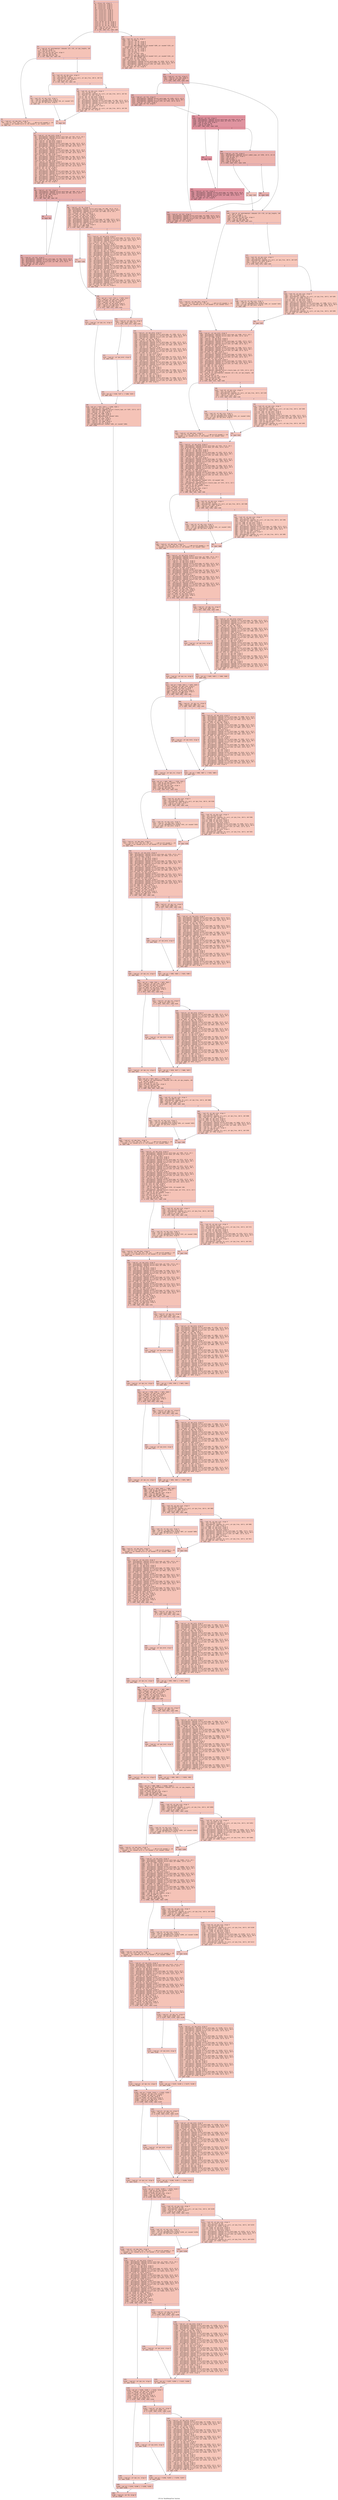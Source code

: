 digraph "CFG for 'BuildMergeTree' function" {
	label="CFG for 'BuildMergeTree' function";

	Node0x60000294f5c0 [shape=record,color="#3d50c3ff", style=filled, fillcolor="#e5705870" fontname="Courier",label="{4:\l|  %5 = alloca i32, align 4\l  %6 = alloca ptr, align 8\l  %7 = alloca ptr, align 8\l  %8 = alloca ptr, align 8\l  %9 = alloca ptr, align 8\l  %10 = alloca ptr, align 8\l  %11 = alloca ptr, align 8\l  %12 = alloca ptr, align 8\l  %13 = alloca ptr, align 8\l  %14 = alloca ptr, align 8\l  %15 = alloca ptr, align 8\l  %16 = alloca ptr, align 8\l  %17 = alloca ptr, align 8\l  %18 = alloca ptr, align 8\l  store i32 %0, ptr %5, align 4\l  store ptr %1, ptr %6, align 8\l  store ptr %2, ptr %7, align 8\l  store ptr %3, ptr %8, align 8\l  %19 = load i32, ptr %5, align 4\l  %20 = icmp eq i32 %19, 1\l  br i1 %20, label %21, label %207\l|{<s0>T|<s1>F}}"];
	Node0x60000294f5c0:s0 -> Node0x60000294fb10[tooltip="4 -> 21\nProbability 50.00%" ];
	Node0x60000294f5c0:s1 -> Node0x600002948190[tooltip="4 -> 207\nProbability 50.00%" ];
	Node0x60000294fb10 [shape=record,color="#3d50c3ff", style=filled, fillcolor="#e8765c70" fontname="Courier",label="{21:\l|  %22 = load i8, ptr getelementptr inbounds ([0 x i8], ptr @zz_lengths, i64\l... 0, i64 81), align 1\l  %23 = zext i8 %22 to i32\l  store i32 %23, ptr @zz_size, align 4\l  %24 = sext i32 %23 to i64\l  %25 = icmp uge i64 %24, 265\l  br i1 %25, label %26, label %29\l|{<s0>T|<s1>F}}"];
	Node0x60000294fb10:s0 -> Node0x60000294fb60[tooltip="21 -> 26\nProbability 50.00%" ];
	Node0x60000294fb10:s1 -> Node0x60000294fbb0[tooltip="21 -> 29\nProbability 50.00%" ];
	Node0x60000294fb60 [shape=record,color="#3d50c3ff", style=filled, fillcolor="#ec7f6370" fontname="Courier",label="{26:\l|  %27 = load ptr, ptr @no_fpos, align 8\l  %28 = call ptr (i32, i32, ptr, i32, ptr, ...) @Error(i32 noundef 1, i32\l... noundef 1, ptr noundef @.str.4, i32 noundef 1, ptr noundef %27)\l  br label %53\l}"];
	Node0x60000294fb60 -> Node0x60000294fcf0[tooltip="26 -> 53\nProbability 100.00%" ];
	Node0x60000294fbb0 [shape=record,color="#3d50c3ff", style=filled, fillcolor="#ec7f6370" fontname="Courier",label="{29:\l|  %30 = load i32, ptr @zz_size, align 4\l  %31 = sext i32 %30 to i64\l  %32 = getelementptr inbounds [0 x ptr], ptr @zz_free, i64 0, i64 %31\l  %33 = load ptr, ptr %32, align 8\l  %34 = icmp eq ptr %33, null\l  br i1 %34, label %35, label %39\l|{<s0>T|<s1>F}}"];
	Node0x60000294fbb0:s0 -> Node0x60000294fc00[tooltip="29 -> 35\nProbability 37.50%" ];
	Node0x60000294fbb0:s1 -> Node0x60000294fc50[tooltip="29 -> 39\nProbability 62.50%" ];
	Node0x60000294fc00 [shape=record,color="#3d50c3ff", style=filled, fillcolor="#f08b6e70" fontname="Courier",label="{35:\l|  %36 = load i32, ptr @zz_size, align 4\l  %37 = load ptr, ptr @no_fpos, align 8\l  %38 = call ptr @GetMemory(i32 noundef %36, ptr noundef %37)\l  store ptr %38, ptr @zz_hold, align 8\l  br label %52\l}"];
	Node0x60000294fc00 -> Node0x60000294fca0[tooltip="35 -> 52\nProbability 100.00%" ];
	Node0x60000294fc50 [shape=record,color="#3d50c3ff", style=filled, fillcolor="#ef886b70" fontname="Courier",label="{39:\l|  %40 = load i32, ptr @zz_size, align 4\l  %41 = sext i32 %40 to i64\l  %42 = getelementptr inbounds [0 x ptr], ptr @zz_free, i64 0, i64 %41\l  %43 = load ptr, ptr %42, align 8\l  store ptr %43, ptr @zz_hold, align 8\l  store ptr %43, ptr @zz_hold, align 8\l  %44 = load ptr, ptr @zz_hold, align 8\l  %45 = getelementptr inbounds %struct.word_type, ptr %44, i32 0, i32 0\l  %46 = getelementptr inbounds [2 x %struct.LIST], ptr %45, i64 0, i64 0\l  %47 = getelementptr inbounds %struct.LIST, ptr %46, i32 0, i32 0\l  %48 = load ptr, ptr %47, align 8\l  %49 = load i32, ptr @zz_size, align 4\l  %50 = sext i32 %49 to i64\l  %51 = getelementptr inbounds [0 x ptr], ptr @zz_free, i64 0, i64 %50\l  store ptr %48, ptr %51, align 8\l  br label %52\l}"];
	Node0x60000294fc50 -> Node0x60000294fca0[tooltip="39 -> 52\nProbability 100.00%" ];
	Node0x60000294fca0 [shape=record,color="#3d50c3ff", style=filled, fillcolor="#ec7f6370" fontname="Courier",label="{52:\l|  br label %53\l}"];
	Node0x60000294fca0 -> Node0x60000294fcf0[tooltip="52 -> 53\nProbability 100.00%" ];
	Node0x60000294fcf0 [shape=record,color="#3d50c3ff", style=filled, fillcolor="#e8765c70" fontname="Courier",label="{53:\l|  %54 = load ptr, ptr @zz_hold, align 8\l  %55 = getelementptr inbounds %struct.word_type, ptr %54, i32 0, i32 1\l  %56 = getelementptr inbounds %struct.anon, ptr %55, i32 0, i32 0\l  store i8 81, ptr %56, align 8\l  %57 = load ptr, ptr @zz_hold, align 8\l  %58 = load ptr, ptr @zz_hold, align 8\l  %59 = getelementptr inbounds %struct.word_type, ptr %58, i32 0, i32 0\l  %60 = getelementptr inbounds [2 x %struct.LIST], ptr %59, i64 0, i64 1\l  %61 = getelementptr inbounds %struct.LIST, ptr %60, i32 0, i32 1\l  store ptr %57, ptr %61, align 8\l  %62 = load ptr, ptr @zz_hold, align 8\l  %63 = getelementptr inbounds %struct.word_type, ptr %62, i32 0, i32 0\l  %64 = getelementptr inbounds [2 x %struct.LIST], ptr %63, i64 0, i64 1\l  %65 = getelementptr inbounds %struct.LIST, ptr %64, i32 0, i32 0\l  store ptr %57, ptr %65, align 8\l  %66 = load ptr, ptr @zz_hold, align 8\l  %67 = getelementptr inbounds %struct.word_type, ptr %66, i32 0, i32 0\l  %68 = getelementptr inbounds [2 x %struct.LIST], ptr %67, i64 0, i64 0\l  %69 = getelementptr inbounds %struct.LIST, ptr %68, i32 0, i32 1\l  store ptr %57, ptr %69, align 8\l  %70 = load ptr, ptr @zz_hold, align 8\l  %71 = getelementptr inbounds %struct.word_type, ptr %70, i32 0, i32 0\l  %72 = getelementptr inbounds [2 x %struct.LIST], ptr %71, i64 0, i64 0\l  %73 = getelementptr inbounds %struct.LIST, ptr %72, i32 0, i32 0\l  store ptr %57, ptr %73, align 8\l  store ptr %57, ptr %9, align 8\l  %74 = load ptr, ptr %6, align 8\l  %75 = getelementptr inbounds %struct.word_type, ptr %74, i32 0, i32 0\l  %76 = getelementptr inbounds [2 x %struct.LIST], ptr %75, i64 0, i64 0\l  %77 = getelementptr inbounds %struct.LIST, ptr %76, i32 0, i32 1\l  %78 = load ptr, ptr %77, align 8\l  %79 = getelementptr inbounds %struct.word_type, ptr %78, i32 0, i32 0\l  %80 = getelementptr inbounds [2 x %struct.LIST], ptr %79, i64 0, i64 1\l  %81 = getelementptr inbounds %struct.LIST, ptr %80, i32 0, i32 0\l  %82 = load ptr, ptr %81, align 8\l  store ptr %82, ptr %12, align 8\l  br label %83\l}"];
	Node0x60000294fcf0 -> Node0x60000294fd40[tooltip="53 -> 83\nProbability 100.00%" ];
	Node0x60000294fd40 [shape=record,color="#3d50c3ff", style=filled, fillcolor="#d0473d70" fontname="Courier",label="{83:\l|  %84 = load ptr, ptr %12, align 8\l  %85 = getelementptr inbounds %struct.word_type, ptr %84, i32 0, i32 1\l  %86 = getelementptr inbounds %struct.anon, ptr %85, i32 0, i32 0\l  %87 = load i8, ptr %86, align 8\l  %88 = zext i8 %87 to i32\l  %89 = icmp eq i32 %88, 0\l  br i1 %89, label %90, label %97\l|{<s0>T|<s1>F}}"];
	Node0x60000294fd40:s0 -> Node0x60000294fd90[tooltip="83 -> 90\nProbability 96.88%" ];
	Node0x60000294fd40:s1 -> Node0x60000294fe30[tooltip="83 -> 97\nProbability 3.12%" ];
	Node0x60000294fd90 [shape=record,color="#3d50c3ff", style=filled, fillcolor="#d0473d70" fontname="Courier",label="{90:\l|  br label %91\l}"];
	Node0x60000294fd90 -> Node0x60000294fde0[tooltip="90 -> 91\nProbability 100.00%" ];
	Node0x60000294fde0 [shape=record,color="#3d50c3ff", style=filled, fillcolor="#d0473d70" fontname="Courier",label="{91:\l|  %92 = load ptr, ptr %12, align 8\l  %93 = getelementptr inbounds %struct.word_type, ptr %92, i32 0, i32 0\l  %94 = getelementptr inbounds [2 x %struct.LIST], ptr %93, i64 0, i64 1\l  %95 = getelementptr inbounds %struct.LIST, ptr %94, i32 0, i32 0\l  %96 = load ptr, ptr %95, align 8\l  store ptr %96, ptr %12, align 8\l  br label %83\l}"];
	Node0x60000294fde0 -> Node0x60000294fd40[tooltip="91 -> 83\nProbability 100.00%" ];
	Node0x60000294fe30 [shape=record,color="#3d50c3ff", style=filled, fillcolor="#e8765c70" fontname="Courier",label="{97:\l|  %98 = load ptr, ptr %6, align 8\l  %99 = getelementptr inbounds %struct.word_type, ptr %98, i32 0, i32 0\l  %100 = getelementptr inbounds [2 x %struct.LIST], ptr %99, i64 0, i64 0\l  %101 = getelementptr inbounds %struct.LIST, ptr %100, i32 0, i32 1\l  %102 = load ptr, ptr %101, align 8\l  store ptr %102, ptr @xx_link, align 8\l  %103 = load ptr, ptr @xx_link, align 8\l  store ptr %103, ptr @zz_hold, align 8\l  %104 = load ptr, ptr @zz_hold, align 8\l  %105 = getelementptr inbounds %struct.word_type, ptr %104, i32 0, i32 0\l  %106 = getelementptr inbounds [2 x %struct.LIST], ptr %105, i64 0, i64 0\l  %107 = getelementptr inbounds %struct.LIST, ptr %106, i32 0, i32 1\l  %108 = load ptr, ptr %107, align 8\l  %109 = load ptr, ptr @zz_hold, align 8\l  %110 = icmp eq ptr %108, %109\l  br i1 %110, label %111, label %112\l|{<s0>T|<s1>F}}"];
	Node0x60000294fe30:s0 -> Node0x60000294fe80[tooltip="97 -> 111\nProbability 37.50%" ];
	Node0x60000294fe30:s1 -> Node0x60000294fed0[tooltip="97 -> 112\nProbability 62.50%" ];
	Node0x60000294fe80 [shape=record,color="#3d50c3ff", style=filled, fillcolor="#ed836670" fontname="Courier",label="{111:\l|  br label %146\l}"];
	Node0x60000294fe80 -> Node0x60000294ff20[tooltip="111 -> 146\nProbability 100.00%" ];
	Node0x60000294fed0 [shape=record,color="#3d50c3ff", style=filled, fillcolor="#ec7f6370" fontname="Courier",label="{112:\l|  %113 = load ptr, ptr @zz_hold, align 8\l  %114 = getelementptr inbounds %struct.word_type, ptr %113, i32 0, i32 0\l  %115 = getelementptr inbounds [2 x %struct.LIST], ptr %114, i64 0, i64 0\l  %116 = getelementptr inbounds %struct.LIST, ptr %115, i32 0, i32 1\l  %117 = load ptr, ptr %116, align 8\l  store ptr %117, ptr @zz_res, align 8\l  %118 = load ptr, ptr @zz_hold, align 8\l  %119 = getelementptr inbounds %struct.word_type, ptr %118, i32 0, i32 0\l  %120 = getelementptr inbounds [2 x %struct.LIST], ptr %119, i64 0, i64 0\l  %121 = getelementptr inbounds %struct.LIST, ptr %120, i32 0, i32 0\l  %122 = load ptr, ptr %121, align 8\l  %123 = load ptr, ptr @zz_res, align 8\l  %124 = getelementptr inbounds %struct.word_type, ptr %123, i32 0, i32 0\l  %125 = getelementptr inbounds [2 x %struct.LIST], ptr %124, i64 0, i64 0\l  %126 = getelementptr inbounds %struct.LIST, ptr %125, i32 0, i32 0\l  store ptr %122, ptr %126, align 8\l  %127 = load ptr, ptr @zz_res, align 8\l  %128 = load ptr, ptr @zz_hold, align 8\l  %129 = getelementptr inbounds %struct.word_type, ptr %128, i32 0, i32 0\l  %130 = getelementptr inbounds [2 x %struct.LIST], ptr %129, i64 0, i64 0\l  %131 = getelementptr inbounds %struct.LIST, ptr %130, i32 0, i32 0\l  %132 = load ptr, ptr %131, align 8\l  %133 = getelementptr inbounds %struct.word_type, ptr %132, i32 0, i32 0\l  %134 = getelementptr inbounds [2 x %struct.LIST], ptr %133, i64 0, i64 0\l  %135 = getelementptr inbounds %struct.LIST, ptr %134, i32 0, i32 1\l  store ptr %127, ptr %135, align 8\l  %136 = load ptr, ptr @zz_hold, align 8\l  %137 = load ptr, ptr @zz_hold, align 8\l  %138 = getelementptr inbounds %struct.word_type, ptr %137, i32 0, i32 0\l  %139 = getelementptr inbounds [2 x %struct.LIST], ptr %138, i64 0, i64 0\l  %140 = getelementptr inbounds %struct.LIST, ptr %139, i32 0, i32 1\l  store ptr %136, ptr %140, align 8\l  %141 = load ptr, ptr @zz_hold, align 8\l  %142 = getelementptr inbounds %struct.word_type, ptr %141, i32 0, i32 0\l  %143 = getelementptr inbounds [2 x %struct.LIST], ptr %142, i64 0, i64 0\l  %144 = getelementptr inbounds %struct.LIST, ptr %143, i32 0, i32 0\l  store ptr %136, ptr %144, align 8\l  %145 = load ptr, ptr @zz_res, align 8\l  br label %146\l}"];
	Node0x60000294fed0 -> Node0x60000294ff20[tooltip="112 -> 146\nProbability 100.00%" ];
	Node0x60000294ff20 [shape=record,color="#3d50c3ff", style=filled, fillcolor="#e8765c70" fontname="Courier",label="{146:\l|  %147 = phi ptr [ null, %111 ], [ %145, %112 ]\l  %148 = load ptr, ptr @xx_link, align 8\l  store ptr %148, ptr @zz_res, align 8\l  %149 = load ptr, ptr %9, align 8\l  store ptr %149, ptr @zz_hold, align 8\l  %150 = load ptr, ptr @zz_hold, align 8\l  %151 = icmp eq ptr %150, null\l  br i1 %151, label %152, label %154\l|{<s0>T|<s1>F}}"];
	Node0x60000294ff20:s0 -> Node0x60000294ff70[tooltip="146 -> 152\nProbability 37.50%" ];
	Node0x60000294ff20:s1 -> Node0x600002948000[tooltip="146 -> 154\nProbability 62.50%" ];
	Node0x60000294ff70 [shape=record,color="#3d50c3ff", style=filled, fillcolor="#ed836670" fontname="Courier",label="{152:\l|  %153 = load ptr, ptr @zz_res, align 8\l  br label %195\l}"];
	Node0x60000294ff70 -> Node0x600002948140[tooltip="152 -> 195\nProbability 100.00%" ];
	Node0x600002948000 [shape=record,color="#3d50c3ff", style=filled, fillcolor="#ec7f6370" fontname="Courier",label="{154:\l|  %155 = load ptr, ptr @zz_res, align 8\l  %156 = icmp eq ptr %155, null\l  br i1 %156, label %157, label %159\l|{<s0>T|<s1>F}}"];
	Node0x600002948000:s0 -> Node0x600002948050[tooltip="154 -> 157\nProbability 37.50%" ];
	Node0x600002948000:s1 -> Node0x6000029480a0[tooltip="154 -> 159\nProbability 62.50%" ];
	Node0x600002948050 [shape=record,color="#3d50c3ff", style=filled, fillcolor="#ef886b70" fontname="Courier",label="{157:\l|  %158 = load ptr, ptr @zz_hold, align 8\l  br label %193\l}"];
	Node0x600002948050 -> Node0x6000029480f0[tooltip="157 -> 193\nProbability 100.00%" ];
	Node0x6000029480a0 [shape=record,color="#3d50c3ff", style=filled, fillcolor="#ed836670" fontname="Courier",label="{159:\l|  %160 = load ptr, ptr @zz_hold, align 8\l  %161 = getelementptr inbounds %struct.word_type, ptr %160, i32 0, i32 0\l  %162 = getelementptr inbounds [2 x %struct.LIST], ptr %161, i64 0, i64 0\l  %163 = getelementptr inbounds %struct.LIST, ptr %162, i32 0, i32 0\l  %164 = load ptr, ptr %163, align 8\l  store ptr %164, ptr @zz_tmp, align 8\l  %165 = load ptr, ptr @zz_res, align 8\l  %166 = getelementptr inbounds %struct.word_type, ptr %165, i32 0, i32 0\l  %167 = getelementptr inbounds [2 x %struct.LIST], ptr %166, i64 0, i64 0\l  %168 = getelementptr inbounds %struct.LIST, ptr %167, i32 0, i32 0\l  %169 = load ptr, ptr %168, align 8\l  %170 = load ptr, ptr @zz_hold, align 8\l  %171 = getelementptr inbounds %struct.word_type, ptr %170, i32 0, i32 0\l  %172 = getelementptr inbounds [2 x %struct.LIST], ptr %171, i64 0, i64 0\l  %173 = getelementptr inbounds %struct.LIST, ptr %172, i32 0, i32 0\l  store ptr %169, ptr %173, align 8\l  %174 = load ptr, ptr @zz_hold, align 8\l  %175 = load ptr, ptr @zz_res, align 8\l  %176 = getelementptr inbounds %struct.word_type, ptr %175, i32 0, i32 0\l  %177 = getelementptr inbounds [2 x %struct.LIST], ptr %176, i64 0, i64 0\l  %178 = getelementptr inbounds %struct.LIST, ptr %177, i32 0, i32 0\l  %179 = load ptr, ptr %178, align 8\l  %180 = getelementptr inbounds %struct.word_type, ptr %179, i32 0, i32 0\l  %181 = getelementptr inbounds [2 x %struct.LIST], ptr %180, i64 0, i64 0\l  %182 = getelementptr inbounds %struct.LIST, ptr %181, i32 0, i32 1\l  store ptr %174, ptr %182, align 8\l  %183 = load ptr, ptr @zz_tmp, align 8\l  %184 = load ptr, ptr @zz_res, align 8\l  %185 = getelementptr inbounds %struct.word_type, ptr %184, i32 0, i32 0\l  %186 = getelementptr inbounds [2 x %struct.LIST], ptr %185, i64 0, i64 0\l  %187 = getelementptr inbounds %struct.LIST, ptr %186, i32 0, i32 0\l  store ptr %183, ptr %187, align 8\l  %188 = load ptr, ptr @zz_res, align 8\l  %189 = load ptr, ptr @zz_tmp, align 8\l  %190 = getelementptr inbounds %struct.word_type, ptr %189, i32 0, i32 0\l  %191 = getelementptr inbounds [2 x %struct.LIST], ptr %190, i64 0, i64 0\l  %192 = getelementptr inbounds %struct.LIST, ptr %191, i32 0, i32 1\l  store ptr %188, ptr %192, align 8\l  br label %193\l}"];
	Node0x6000029480a0 -> Node0x6000029480f0[tooltip="159 -> 193\nProbability 100.00%" ];
	Node0x6000029480f0 [shape=record,color="#3d50c3ff", style=filled, fillcolor="#ec7f6370" fontname="Courier",label="{193:\l|  %194 = phi ptr [ %158, %157 ], [ %188, %159 ]\l  br label %195\l}"];
	Node0x6000029480f0 -> Node0x600002948140[tooltip="193 -> 195\nProbability 100.00%" ];
	Node0x600002948140 [shape=record,color="#3d50c3ff", style=filled, fillcolor="#e8765c70" fontname="Courier",label="{195:\l|  %196 = phi ptr [ %153, %152 ], [ %194, %193 ]\l  %197 = load ptr, ptr %12, align 8\l  %198 = getelementptr inbounds %struct.closure_type, ptr %197, i32 0, i32 5\l  %199 = load ptr, ptr %198, align 8\l  %200 = load ptr, ptr %8, align 8\l  store ptr %199, ptr %200, align 8\l  %201 = load ptr, ptr %12, align 8\l  %202 = call ptr @DetachEnv(ptr noundef %201)\l  %203 = load ptr, ptr %7, align 8\l  store ptr %202, ptr %203, align 8\l  %204 = load ptr, ptr %7, align 8\l  %205 = load ptr, ptr %204, align 8\l  %206 = load ptr, ptr %9, align 8\l  call void @AttachEnv(ptr noundef %205, ptr noundef %206)\l  br label %1385\l}"];
	Node0x600002948140 -> Node0x60000294ae40[tooltip="195 -> 1385\nProbability 100.00%" ];
	Node0x600002948190 [shape=record,color="#3d50c3ff", style=filled, fillcolor="#e8765c70" fontname="Courier",label="{207:\l|  %208 = load i32, ptr %5, align 4\l  %209 = sdiv i32 %208, 2\l  %210 = load ptr, ptr %6, align 8\l  %211 = load ptr, ptr %7, align 8\l  %212 = load ptr, ptr %8, align 8\l  %213 = call ptr @BuildMergeTree(i32 noundef %209, ptr noundef %210, ptr\l... noundef %211, ptr noundef %212)\l  store ptr %213, ptr %13, align 8\l  %214 = load i32, ptr %5, align 4\l  %215 = load i32, ptr %5, align 4\l  %216 = sdiv i32 %215, 2\l  %217 = sub nsw i32 %214, %216\l  %218 = load ptr, ptr %6, align 8\l  %219 = call ptr @BuildMergeTree(i32 noundef %217, ptr noundef %218, ptr\l... noundef %15, ptr noundef %16)\l  store ptr %219, ptr %14, align 8\l  %220 = load ptr, ptr %16, align 8\l  %221 = getelementptr inbounds %struct.word_type, ptr %220, i32 0, i32 0\l  %222 = getelementptr inbounds [2 x %struct.LIST], ptr %221, i64 0, i64 0\l  %223 = getelementptr inbounds %struct.LIST, ptr %222, i32 0, i32 1\l  %224 = load ptr, ptr %223, align 8\l  store ptr %224, ptr %11, align 8\l  br label %225\l}"];
	Node0x600002948190 -> Node0x6000029481e0[tooltip="207 -> 225\nProbability 100.00%" ];
	Node0x6000029481e0 [shape=record,color="#3d50c3ff", style=filled, fillcolor="#d6524470" fontname="Courier",label="{225:\l|  %226 = load ptr, ptr %11, align 8\l  %227 = load ptr, ptr %16, align 8\l  %228 = icmp ne ptr %226, %227\l  br i1 %228, label %229, label %265\l|{<s0>T|<s1>F}}"];
	Node0x6000029481e0:s0 -> Node0x600002948230[tooltip="225 -> 229\nProbability 96.88%" ];
	Node0x6000029481e0:s1 -> Node0x6000029484b0[tooltip="225 -> 265\nProbability 3.12%" ];
	Node0x600002948230 [shape=record,color="#3d50c3ff", style=filled, fillcolor="#d6524470" fontname="Courier",label="{229:\l|  %230 = load ptr, ptr %11, align 8\l  %231 = getelementptr inbounds %struct.word_type, ptr %230, i32 0, i32 0\l  %232 = getelementptr inbounds [2 x %struct.LIST], ptr %231, i64 0, i64 1\l  %233 = getelementptr inbounds %struct.LIST, ptr %232, i32 0, i32 0\l  %234 = load ptr, ptr %233, align 8\l  store ptr %234, ptr %12, align 8\l  br label %235\l}"];
	Node0x600002948230 -> Node0x600002948280[tooltip="229 -> 235\nProbability 100.00%" ];
	Node0x600002948280 [shape=record,color="#b70d28ff", style=filled, fillcolor="#b70d2870" fontname="Courier",label="{235:\l|  %236 = load ptr, ptr %12, align 8\l  %237 = getelementptr inbounds %struct.word_type, ptr %236, i32 0, i32 1\l  %238 = getelementptr inbounds %struct.anon, ptr %237, i32 0, i32 0\l  %239 = load i8, ptr %238, align 8\l  %240 = zext i8 %239 to i32\l  %241 = icmp eq i32 %240, 0\l  br i1 %241, label %242, label %249\l|{<s0>T|<s1>F}}"];
	Node0x600002948280:s0 -> Node0x6000029482d0[tooltip="235 -> 242\nProbability 96.88%" ];
	Node0x600002948280:s1 -> Node0x600002948370[tooltip="235 -> 249\nProbability 3.12%" ];
	Node0x6000029482d0 [shape=record,color="#b70d28ff", style=filled, fillcolor="#b70d2870" fontname="Courier",label="{242:\l|  br label %243\l}"];
	Node0x6000029482d0 -> Node0x600002948320[tooltip="242 -> 243\nProbability 100.00%" ];
	Node0x600002948320 [shape=record,color="#b70d28ff", style=filled, fillcolor="#b70d2870" fontname="Courier",label="{243:\l|  %244 = load ptr, ptr %12, align 8\l  %245 = getelementptr inbounds %struct.word_type, ptr %244, i32 0, i32 0\l  %246 = getelementptr inbounds [2 x %struct.LIST], ptr %245, i64 0, i64 1\l  %247 = getelementptr inbounds %struct.LIST, ptr %246, i32 0, i32 0\l  %248 = load ptr, ptr %247, align 8\l  store ptr %248, ptr %12, align 8\l  br label %235\l}"];
	Node0x600002948320 -> Node0x600002948280[tooltip="243 -> 235\nProbability 100.00%" ];
	Node0x600002948370 [shape=record,color="#3d50c3ff", style=filled, fillcolor="#d6524470" fontname="Courier",label="{249:\l|  %250 = load ptr, ptr %12, align 8\l  %251 = getelementptr inbounds %struct.symbol_type, ptr %250, i32 0, i32 16\l  %252 = load i8, ptr %251, align 2\l  %253 = lshr i8 %252, 2\l  %254 = and i8 %253, 1\l  %255 = zext i8 %254 to i32\l  %256 = icmp ne i32 %255, 0\l  br i1 %256, label %257, label %258\l|{<s0>T|<s1>F}}"];
	Node0x600002948370:s0 -> Node0x6000029483c0[tooltip="249 -> 257\nProbability 3.12%" ];
	Node0x600002948370:s1 -> Node0x600002948410[tooltip="249 -> 258\nProbability 96.88%" ];
	Node0x6000029483c0 [shape=record,color="#3d50c3ff", style=filled, fillcolor="#ec7f6370" fontname="Courier",label="{257:\l|  br label %265\l}"];
	Node0x6000029483c0 -> Node0x6000029484b0[tooltip="257 -> 265\nProbability 100.00%" ];
	Node0x600002948410 [shape=record,color="#3d50c3ff", style=filled, fillcolor="#d6524470" fontname="Courier",label="{258:\l|  br label %259\l}"];
	Node0x600002948410 -> Node0x600002948460[tooltip="258 -> 259\nProbability 100.00%" ];
	Node0x600002948460 [shape=record,color="#3d50c3ff", style=filled, fillcolor="#d6524470" fontname="Courier",label="{259:\l|  %260 = load ptr, ptr %11, align 8\l  %261 = getelementptr inbounds %struct.word_type, ptr %260, i32 0, i32 0\l  %262 = getelementptr inbounds [2 x %struct.LIST], ptr %261, i64 0, i64 0\l  %263 = getelementptr inbounds %struct.LIST, ptr %262, i32 0, i32 1\l  %264 = load ptr, ptr %263, align 8\l  store ptr %264, ptr %11, align 8\l  br label %225\l}"];
	Node0x600002948460 -> Node0x6000029481e0[tooltip="259 -> 225\nProbability 100.00%" ];
	Node0x6000029484b0 [shape=record,color="#3d50c3ff", style=filled, fillcolor="#e8765c70" fontname="Courier",label="{265:\l|  %266 = load i8, ptr getelementptr inbounds ([0 x i8], ptr @zz_lengths, i64\l... 0, i64 2), align 1\l  %267 = zext i8 %266 to i32\l  store i32 %267, ptr @zz_size, align 4\l  %268 = sext i32 %267 to i64\l  %269 = icmp uge i64 %268, 265\l  br i1 %269, label %270, label %273\l|{<s0>T|<s1>F}}"];
	Node0x6000029484b0:s0 -> Node0x600002948500[tooltip="265 -> 270\nProbability 50.00%" ];
	Node0x6000029484b0:s1 -> Node0x600002948550[tooltip="265 -> 273\nProbability 50.00%" ];
	Node0x600002948500 [shape=record,color="#3d50c3ff", style=filled, fillcolor="#ec7f6370" fontname="Courier",label="{270:\l|  %271 = load ptr, ptr @no_fpos, align 8\l  %272 = call ptr (i32, i32, ptr, i32, ptr, ...) @Error(i32 noundef 1, i32\l... noundef 1, ptr noundef @.str.4, i32 noundef 1, ptr noundef %271)\l  br label %297\l}"];
	Node0x600002948500 -> Node0x600002948690[tooltip="270 -> 297\nProbability 100.00%" ];
	Node0x600002948550 [shape=record,color="#3d50c3ff", style=filled, fillcolor="#ec7f6370" fontname="Courier",label="{273:\l|  %274 = load i32, ptr @zz_size, align 4\l  %275 = sext i32 %274 to i64\l  %276 = getelementptr inbounds [0 x ptr], ptr @zz_free, i64 0, i64 %275\l  %277 = load ptr, ptr %276, align 8\l  %278 = icmp eq ptr %277, null\l  br i1 %278, label %279, label %283\l|{<s0>T|<s1>F}}"];
	Node0x600002948550:s0 -> Node0x6000029485a0[tooltip="273 -> 279\nProbability 37.50%" ];
	Node0x600002948550:s1 -> Node0x6000029485f0[tooltip="273 -> 283\nProbability 62.50%" ];
	Node0x6000029485a0 [shape=record,color="#3d50c3ff", style=filled, fillcolor="#f08b6e70" fontname="Courier",label="{279:\l|  %280 = load i32, ptr @zz_size, align 4\l  %281 = load ptr, ptr @no_fpos, align 8\l  %282 = call ptr @GetMemory(i32 noundef %280, ptr noundef %281)\l  store ptr %282, ptr @zz_hold, align 8\l  br label %296\l}"];
	Node0x6000029485a0 -> Node0x600002948640[tooltip="279 -> 296\nProbability 100.00%" ];
	Node0x6000029485f0 [shape=record,color="#3d50c3ff", style=filled, fillcolor="#ef886b70" fontname="Courier",label="{283:\l|  %284 = load i32, ptr @zz_size, align 4\l  %285 = sext i32 %284 to i64\l  %286 = getelementptr inbounds [0 x ptr], ptr @zz_free, i64 0, i64 %285\l  %287 = load ptr, ptr %286, align 8\l  store ptr %287, ptr @zz_hold, align 8\l  store ptr %287, ptr @zz_hold, align 8\l  %288 = load ptr, ptr @zz_hold, align 8\l  %289 = getelementptr inbounds %struct.word_type, ptr %288, i32 0, i32 0\l  %290 = getelementptr inbounds [2 x %struct.LIST], ptr %289, i64 0, i64 0\l  %291 = getelementptr inbounds %struct.LIST, ptr %290, i32 0, i32 0\l  %292 = load ptr, ptr %291, align 8\l  %293 = load i32, ptr @zz_size, align 4\l  %294 = sext i32 %293 to i64\l  %295 = getelementptr inbounds [0 x ptr], ptr @zz_free, i64 0, i64 %294\l  store ptr %292, ptr %295, align 8\l  br label %296\l}"];
	Node0x6000029485f0 -> Node0x600002948640[tooltip="283 -> 296\nProbability 100.00%" ];
	Node0x600002948640 [shape=record,color="#3d50c3ff", style=filled, fillcolor="#ec7f6370" fontname="Courier",label="{296:\l|  br label %297\l}"];
	Node0x600002948640 -> Node0x600002948690[tooltip="296 -> 297\nProbability 100.00%" ];
	Node0x600002948690 [shape=record,color="#3d50c3ff", style=filled, fillcolor="#e8765c70" fontname="Courier",label="{297:\l|  %298 = load ptr, ptr @zz_hold, align 8\l  %299 = getelementptr inbounds %struct.word_type, ptr %298, i32 0, i32 1\l  %300 = getelementptr inbounds %struct.anon, ptr %299, i32 0, i32 0\l  store i8 2, ptr %300, align 8\l  %301 = load ptr, ptr @zz_hold, align 8\l  %302 = load ptr, ptr @zz_hold, align 8\l  %303 = getelementptr inbounds %struct.word_type, ptr %302, i32 0, i32 0\l  %304 = getelementptr inbounds [2 x %struct.LIST], ptr %303, i64 0, i64 1\l  %305 = getelementptr inbounds %struct.LIST, ptr %304, i32 0, i32 1\l  store ptr %301, ptr %305, align 8\l  %306 = load ptr, ptr @zz_hold, align 8\l  %307 = getelementptr inbounds %struct.word_type, ptr %306, i32 0, i32 0\l  %308 = getelementptr inbounds [2 x %struct.LIST], ptr %307, i64 0, i64 1\l  %309 = getelementptr inbounds %struct.LIST, ptr %308, i32 0, i32 0\l  store ptr %301, ptr %309, align 8\l  %310 = load ptr, ptr @zz_hold, align 8\l  %311 = getelementptr inbounds %struct.word_type, ptr %310, i32 0, i32 0\l  %312 = getelementptr inbounds [2 x %struct.LIST], ptr %311, i64 0, i64 0\l  %313 = getelementptr inbounds %struct.LIST, ptr %312, i32 0, i32 1\l  store ptr %301, ptr %313, align 8\l  %314 = load ptr, ptr @zz_hold, align 8\l  %315 = getelementptr inbounds %struct.word_type, ptr %314, i32 0, i32 0\l  %316 = getelementptr inbounds [2 x %struct.LIST], ptr %315, i64 0, i64 0\l  %317 = getelementptr inbounds %struct.LIST, ptr %316, i32 0, i32 0\l  store ptr %301, ptr %317, align 8\l  store ptr %301, ptr %10, align 8\l  %318 = load ptr, ptr %12, align 8\l  %319 = load ptr, ptr %10, align 8\l  %320 = getelementptr inbounds %struct.closure_type, ptr %319, i32 0, i32 5\l  store ptr %318, ptr %320, align 8\l  %321 = load i8, ptr getelementptr inbounds ([0 x i8], ptr @zz_lengths, i64\l... 0, i64 10), align 1\l  %322 = zext i8 %321 to i32\l  store i32 %322, ptr @zz_size, align 4\l  %323 = sext i32 %322 to i64\l  %324 = icmp uge i64 %323, 265\l  br i1 %324, label %325, label %328\l|{<s0>T|<s1>F}}"];
	Node0x600002948690:s0 -> Node0x6000029486e0[tooltip="297 -> 325\nProbability 50.00%" ];
	Node0x600002948690:s1 -> Node0x600002948730[tooltip="297 -> 328\nProbability 50.00%" ];
	Node0x6000029486e0 [shape=record,color="#3d50c3ff", style=filled, fillcolor="#ec7f6370" fontname="Courier",label="{325:\l|  %326 = load ptr, ptr @no_fpos, align 8\l  %327 = call ptr (i32, i32, ptr, i32, ptr, ...) @Error(i32 noundef 1, i32\l... noundef 1, ptr noundef @.str.4, i32 noundef 1, ptr noundef %326)\l  br label %352\l}"];
	Node0x6000029486e0 -> Node0x600002948870[tooltip="325 -> 352\nProbability 100.00%" ];
	Node0x600002948730 [shape=record,color="#3d50c3ff", style=filled, fillcolor="#ec7f6370" fontname="Courier",label="{328:\l|  %329 = load i32, ptr @zz_size, align 4\l  %330 = sext i32 %329 to i64\l  %331 = getelementptr inbounds [0 x ptr], ptr @zz_free, i64 0, i64 %330\l  %332 = load ptr, ptr %331, align 8\l  %333 = icmp eq ptr %332, null\l  br i1 %333, label %334, label %338\l|{<s0>T|<s1>F}}"];
	Node0x600002948730:s0 -> Node0x600002948780[tooltip="328 -> 334\nProbability 37.50%" ];
	Node0x600002948730:s1 -> Node0x6000029487d0[tooltip="328 -> 338\nProbability 62.50%" ];
	Node0x600002948780 [shape=record,color="#3d50c3ff", style=filled, fillcolor="#f08b6e70" fontname="Courier",label="{334:\l|  %335 = load i32, ptr @zz_size, align 4\l  %336 = load ptr, ptr @no_fpos, align 8\l  %337 = call ptr @GetMemory(i32 noundef %335, ptr noundef %336)\l  store ptr %337, ptr @zz_hold, align 8\l  br label %351\l}"];
	Node0x600002948780 -> Node0x600002948820[tooltip="334 -> 351\nProbability 100.00%" ];
	Node0x6000029487d0 [shape=record,color="#3d50c3ff", style=filled, fillcolor="#ef886b70" fontname="Courier",label="{338:\l|  %339 = load i32, ptr @zz_size, align 4\l  %340 = sext i32 %339 to i64\l  %341 = getelementptr inbounds [0 x ptr], ptr @zz_free, i64 0, i64 %340\l  %342 = load ptr, ptr %341, align 8\l  store ptr %342, ptr @zz_hold, align 8\l  store ptr %342, ptr @zz_hold, align 8\l  %343 = load ptr, ptr @zz_hold, align 8\l  %344 = getelementptr inbounds %struct.word_type, ptr %343, i32 0, i32 0\l  %345 = getelementptr inbounds [2 x %struct.LIST], ptr %344, i64 0, i64 0\l  %346 = getelementptr inbounds %struct.LIST, ptr %345, i32 0, i32 0\l  %347 = load ptr, ptr %346, align 8\l  %348 = load i32, ptr @zz_size, align 4\l  %349 = sext i32 %348 to i64\l  %350 = getelementptr inbounds [0 x ptr], ptr @zz_free, i64 0, i64 %349\l  store ptr %347, ptr %350, align 8\l  br label %351\l}"];
	Node0x6000029487d0 -> Node0x600002948820[tooltip="338 -> 351\nProbability 100.00%" ];
	Node0x600002948820 [shape=record,color="#3d50c3ff", style=filled, fillcolor="#ec7f6370" fontname="Courier",label="{351:\l|  br label %352\l}"];
	Node0x600002948820 -> Node0x600002948870[tooltip="351 -> 352\nProbability 100.00%" ];
	Node0x600002948870 [shape=record,color="#3d50c3ff", style=filled, fillcolor="#e8765c70" fontname="Courier",label="{352:\l|  %353 = load ptr, ptr @zz_hold, align 8\l  %354 = getelementptr inbounds %struct.word_type, ptr %353, i32 0, i32 1\l  %355 = getelementptr inbounds %struct.anon, ptr %354, i32 0, i32 0\l  store i8 10, ptr %355, align 8\l  %356 = load ptr, ptr @zz_hold, align 8\l  %357 = load ptr, ptr @zz_hold, align 8\l  %358 = getelementptr inbounds %struct.word_type, ptr %357, i32 0, i32 0\l  %359 = getelementptr inbounds [2 x %struct.LIST], ptr %358, i64 0, i64 1\l  %360 = getelementptr inbounds %struct.LIST, ptr %359, i32 0, i32 1\l  store ptr %356, ptr %360, align 8\l  %361 = load ptr, ptr @zz_hold, align 8\l  %362 = getelementptr inbounds %struct.word_type, ptr %361, i32 0, i32 0\l  %363 = getelementptr inbounds [2 x %struct.LIST], ptr %362, i64 0, i64 1\l  %364 = getelementptr inbounds %struct.LIST, ptr %363, i32 0, i32 0\l  store ptr %356, ptr %364, align 8\l  %365 = load ptr, ptr @zz_hold, align 8\l  %366 = getelementptr inbounds %struct.word_type, ptr %365, i32 0, i32 0\l  %367 = getelementptr inbounds [2 x %struct.LIST], ptr %366, i64 0, i64 0\l  %368 = getelementptr inbounds %struct.LIST, ptr %367, i32 0, i32 1\l  store ptr %356, ptr %368, align 8\l  %369 = load ptr, ptr @zz_hold, align 8\l  %370 = getelementptr inbounds %struct.word_type, ptr %369, i32 0, i32 0\l  %371 = getelementptr inbounds [2 x %struct.LIST], ptr %370, i64 0, i64 0\l  %372 = getelementptr inbounds %struct.LIST, ptr %371, i32 0, i32 0\l  store ptr %356, ptr %372, align 8\l  store ptr %356, ptr %17, align 8\l  %373 = load ptr, ptr %12, align 8\l  %374 = call ptr @ChildSym(ptr noundef %373, i32 noundef 144)\l  %375 = load ptr, ptr %17, align 8\l  %376 = getelementptr inbounds %struct.closure_type, ptr %375, i32 0, i32 5\l  store ptr %374, ptr %376, align 8\l  %377 = load i8, ptr @zz_lengths, align 1\l  %378 = zext i8 %377 to i32\l  store i32 %378, ptr @zz_size, align 4\l  %379 = sext i32 %378 to i64\l  %380 = icmp uge i64 %379, 265\l  br i1 %380, label %381, label %384\l|{<s0>T|<s1>F}}"];
	Node0x600002948870:s0 -> Node0x6000029488c0[tooltip="352 -> 381\nProbability 50.00%" ];
	Node0x600002948870:s1 -> Node0x600002948910[tooltip="352 -> 384\nProbability 50.00%" ];
	Node0x6000029488c0 [shape=record,color="#3d50c3ff", style=filled, fillcolor="#ec7f6370" fontname="Courier",label="{381:\l|  %382 = load ptr, ptr @no_fpos, align 8\l  %383 = call ptr (i32, i32, ptr, i32, ptr, ...) @Error(i32 noundef 1, i32\l... noundef 1, ptr noundef @.str.4, i32 noundef 1, ptr noundef %382)\l  br label %408\l}"];
	Node0x6000029488c0 -> Node0x600002948a50[tooltip="381 -> 408\nProbability 100.00%" ];
	Node0x600002948910 [shape=record,color="#3d50c3ff", style=filled, fillcolor="#ec7f6370" fontname="Courier",label="{384:\l|  %385 = load i32, ptr @zz_size, align 4\l  %386 = sext i32 %385 to i64\l  %387 = getelementptr inbounds [0 x ptr], ptr @zz_free, i64 0, i64 %386\l  %388 = load ptr, ptr %387, align 8\l  %389 = icmp eq ptr %388, null\l  br i1 %389, label %390, label %394\l|{<s0>T|<s1>F}}"];
	Node0x600002948910:s0 -> Node0x600002948960[tooltip="384 -> 390\nProbability 37.50%" ];
	Node0x600002948910:s1 -> Node0x6000029489b0[tooltip="384 -> 394\nProbability 62.50%" ];
	Node0x600002948960 [shape=record,color="#3d50c3ff", style=filled, fillcolor="#f08b6e70" fontname="Courier",label="{390:\l|  %391 = load i32, ptr @zz_size, align 4\l  %392 = load ptr, ptr @no_fpos, align 8\l  %393 = call ptr @GetMemory(i32 noundef %391, ptr noundef %392)\l  store ptr %393, ptr @zz_hold, align 8\l  br label %407\l}"];
	Node0x600002948960 -> Node0x600002948a00[tooltip="390 -> 407\nProbability 100.00%" ];
	Node0x6000029489b0 [shape=record,color="#3d50c3ff", style=filled, fillcolor="#ef886b70" fontname="Courier",label="{394:\l|  %395 = load i32, ptr @zz_size, align 4\l  %396 = sext i32 %395 to i64\l  %397 = getelementptr inbounds [0 x ptr], ptr @zz_free, i64 0, i64 %396\l  %398 = load ptr, ptr %397, align 8\l  store ptr %398, ptr @zz_hold, align 8\l  store ptr %398, ptr @zz_hold, align 8\l  %399 = load ptr, ptr @zz_hold, align 8\l  %400 = getelementptr inbounds %struct.word_type, ptr %399, i32 0, i32 0\l  %401 = getelementptr inbounds [2 x %struct.LIST], ptr %400, i64 0, i64 0\l  %402 = getelementptr inbounds %struct.LIST, ptr %401, i32 0, i32 0\l  %403 = load ptr, ptr %402, align 8\l  %404 = load i32, ptr @zz_size, align 4\l  %405 = sext i32 %404 to i64\l  %406 = getelementptr inbounds [0 x ptr], ptr @zz_free, i64 0, i64 %405\l  store ptr %403, ptr %406, align 8\l  br label %407\l}"];
	Node0x6000029489b0 -> Node0x600002948a00[tooltip="394 -> 407\nProbability 100.00%" ];
	Node0x600002948a00 [shape=record,color="#3d50c3ff", style=filled, fillcolor="#ec7f6370" fontname="Courier",label="{407:\l|  br label %408\l}"];
	Node0x600002948a00 -> Node0x600002948a50[tooltip="407 -> 408\nProbability 100.00%" ];
	Node0x600002948a50 [shape=record,color="#3d50c3ff", style=filled, fillcolor="#e8765c70" fontname="Courier",label="{408:\l|  %409 = load ptr, ptr @zz_hold, align 8\l  %410 = getelementptr inbounds %struct.word_type, ptr %409, i32 0, i32 1\l  %411 = getelementptr inbounds %struct.anon, ptr %410, i32 0, i32 0\l  store i8 0, ptr %411, align 8\l  %412 = load ptr, ptr @zz_hold, align 8\l  %413 = load ptr, ptr @zz_hold, align 8\l  %414 = getelementptr inbounds %struct.word_type, ptr %413, i32 0, i32 0\l  %415 = getelementptr inbounds [2 x %struct.LIST], ptr %414, i64 0, i64 1\l  %416 = getelementptr inbounds %struct.LIST, ptr %415, i32 0, i32 1\l  store ptr %412, ptr %416, align 8\l  %417 = load ptr, ptr @zz_hold, align 8\l  %418 = getelementptr inbounds %struct.word_type, ptr %417, i32 0, i32 0\l  %419 = getelementptr inbounds [2 x %struct.LIST], ptr %418, i64 0, i64 1\l  %420 = getelementptr inbounds %struct.LIST, ptr %419, i32 0, i32 0\l  store ptr %412, ptr %420, align 8\l  %421 = load ptr, ptr @zz_hold, align 8\l  %422 = getelementptr inbounds %struct.word_type, ptr %421, i32 0, i32 0\l  %423 = getelementptr inbounds [2 x %struct.LIST], ptr %422, i64 0, i64 0\l  %424 = getelementptr inbounds %struct.LIST, ptr %423, i32 0, i32 1\l  store ptr %412, ptr %424, align 8\l  %425 = load ptr, ptr @zz_hold, align 8\l  %426 = getelementptr inbounds %struct.word_type, ptr %425, i32 0, i32 0\l  %427 = getelementptr inbounds [2 x %struct.LIST], ptr %426, i64 0, i64 0\l  %428 = getelementptr inbounds %struct.LIST, ptr %427, i32 0, i32 0\l  store ptr %412, ptr %428, align 8\l  store ptr %412, ptr @xx_link, align 8\l  %429 = load ptr, ptr @xx_link, align 8\l  store ptr %429, ptr @zz_res, align 8\l  %430 = load ptr, ptr %10, align 8\l  store ptr %430, ptr @zz_hold, align 8\l  %431 = load ptr, ptr @zz_hold, align 8\l  %432 = icmp eq ptr %431, null\l  br i1 %432, label %433, label %435\l|{<s0>T|<s1>F}}"];
	Node0x600002948a50:s0 -> Node0x600002948aa0[tooltip="408 -> 433\nProbability 37.50%" ];
	Node0x600002948a50:s1 -> Node0x600002948af0[tooltip="408 -> 435\nProbability 62.50%" ];
	Node0x600002948aa0 [shape=record,color="#3d50c3ff", style=filled, fillcolor="#ed836670" fontname="Courier",label="{433:\l|  %434 = load ptr, ptr @zz_res, align 8\l  br label %476\l}"];
	Node0x600002948aa0 -> Node0x600002948c30[tooltip="433 -> 476\nProbability 100.00%" ];
	Node0x600002948af0 [shape=record,color="#3d50c3ff", style=filled, fillcolor="#ec7f6370" fontname="Courier",label="{435:\l|  %436 = load ptr, ptr @zz_res, align 8\l  %437 = icmp eq ptr %436, null\l  br i1 %437, label %438, label %440\l|{<s0>T|<s1>F}}"];
	Node0x600002948af0:s0 -> Node0x600002948b40[tooltip="435 -> 438\nProbability 37.50%" ];
	Node0x600002948af0:s1 -> Node0x600002948b90[tooltip="435 -> 440\nProbability 62.50%" ];
	Node0x600002948b40 [shape=record,color="#3d50c3ff", style=filled, fillcolor="#ef886b70" fontname="Courier",label="{438:\l|  %439 = load ptr, ptr @zz_hold, align 8\l  br label %474\l}"];
	Node0x600002948b40 -> Node0x600002948be0[tooltip="438 -> 474\nProbability 100.00%" ];
	Node0x600002948b90 [shape=record,color="#3d50c3ff", style=filled, fillcolor="#ed836670" fontname="Courier",label="{440:\l|  %441 = load ptr, ptr @zz_hold, align 8\l  %442 = getelementptr inbounds %struct.word_type, ptr %441, i32 0, i32 0\l  %443 = getelementptr inbounds [2 x %struct.LIST], ptr %442, i64 0, i64 0\l  %444 = getelementptr inbounds %struct.LIST, ptr %443, i32 0, i32 0\l  %445 = load ptr, ptr %444, align 8\l  store ptr %445, ptr @zz_tmp, align 8\l  %446 = load ptr, ptr @zz_res, align 8\l  %447 = getelementptr inbounds %struct.word_type, ptr %446, i32 0, i32 0\l  %448 = getelementptr inbounds [2 x %struct.LIST], ptr %447, i64 0, i64 0\l  %449 = getelementptr inbounds %struct.LIST, ptr %448, i32 0, i32 0\l  %450 = load ptr, ptr %449, align 8\l  %451 = load ptr, ptr @zz_hold, align 8\l  %452 = getelementptr inbounds %struct.word_type, ptr %451, i32 0, i32 0\l  %453 = getelementptr inbounds [2 x %struct.LIST], ptr %452, i64 0, i64 0\l  %454 = getelementptr inbounds %struct.LIST, ptr %453, i32 0, i32 0\l  store ptr %450, ptr %454, align 8\l  %455 = load ptr, ptr @zz_hold, align 8\l  %456 = load ptr, ptr @zz_res, align 8\l  %457 = getelementptr inbounds %struct.word_type, ptr %456, i32 0, i32 0\l  %458 = getelementptr inbounds [2 x %struct.LIST], ptr %457, i64 0, i64 0\l  %459 = getelementptr inbounds %struct.LIST, ptr %458, i32 0, i32 0\l  %460 = load ptr, ptr %459, align 8\l  %461 = getelementptr inbounds %struct.word_type, ptr %460, i32 0, i32 0\l  %462 = getelementptr inbounds [2 x %struct.LIST], ptr %461, i64 0, i64 0\l  %463 = getelementptr inbounds %struct.LIST, ptr %462, i32 0, i32 1\l  store ptr %455, ptr %463, align 8\l  %464 = load ptr, ptr @zz_tmp, align 8\l  %465 = load ptr, ptr @zz_res, align 8\l  %466 = getelementptr inbounds %struct.word_type, ptr %465, i32 0, i32 0\l  %467 = getelementptr inbounds [2 x %struct.LIST], ptr %466, i64 0, i64 0\l  %468 = getelementptr inbounds %struct.LIST, ptr %467, i32 0, i32 0\l  store ptr %464, ptr %468, align 8\l  %469 = load ptr, ptr @zz_res, align 8\l  %470 = load ptr, ptr @zz_tmp, align 8\l  %471 = getelementptr inbounds %struct.word_type, ptr %470, i32 0, i32 0\l  %472 = getelementptr inbounds [2 x %struct.LIST], ptr %471, i64 0, i64 0\l  %473 = getelementptr inbounds %struct.LIST, ptr %472, i32 0, i32 1\l  store ptr %469, ptr %473, align 8\l  br label %474\l}"];
	Node0x600002948b90 -> Node0x600002948be0[tooltip="440 -> 474\nProbability 100.00%" ];
	Node0x600002948be0 [shape=record,color="#3d50c3ff", style=filled, fillcolor="#ec7f6370" fontname="Courier",label="{474:\l|  %475 = phi ptr [ %439, %438 ], [ %469, %440 ]\l  br label %476\l}"];
	Node0x600002948be0 -> Node0x600002948c30[tooltip="474 -> 476\nProbability 100.00%" ];
	Node0x600002948c30 [shape=record,color="#3d50c3ff", style=filled, fillcolor="#e8765c70" fontname="Courier",label="{476:\l|  %477 = phi ptr [ %434, %433 ], [ %475, %474 ]\l  %478 = load ptr, ptr @xx_link, align 8\l  store ptr %478, ptr @zz_res, align 8\l  %479 = load ptr, ptr %17, align 8\l  store ptr %479, ptr @zz_hold, align 8\l  %480 = load ptr, ptr @zz_hold, align 8\l  %481 = icmp eq ptr %480, null\l  br i1 %481, label %482, label %484\l|{<s0>T|<s1>F}}"];
	Node0x600002948c30:s0 -> Node0x600002948c80[tooltip="476 -> 482\nProbability 37.50%" ];
	Node0x600002948c30:s1 -> Node0x600002948cd0[tooltip="476 -> 484\nProbability 62.50%" ];
	Node0x600002948c80 [shape=record,color="#3d50c3ff", style=filled, fillcolor="#ed836670" fontname="Courier",label="{482:\l|  %483 = load ptr, ptr @zz_res, align 8\l  br label %525\l}"];
	Node0x600002948c80 -> Node0x600002948e10[tooltip="482 -> 525\nProbability 100.00%" ];
	Node0x600002948cd0 [shape=record,color="#3d50c3ff", style=filled, fillcolor="#ec7f6370" fontname="Courier",label="{484:\l|  %485 = load ptr, ptr @zz_res, align 8\l  %486 = icmp eq ptr %485, null\l  br i1 %486, label %487, label %489\l|{<s0>T|<s1>F}}"];
	Node0x600002948cd0:s0 -> Node0x600002948d20[tooltip="484 -> 487\nProbability 37.50%" ];
	Node0x600002948cd0:s1 -> Node0x600002948d70[tooltip="484 -> 489\nProbability 62.50%" ];
	Node0x600002948d20 [shape=record,color="#3d50c3ff", style=filled, fillcolor="#ef886b70" fontname="Courier",label="{487:\l|  %488 = load ptr, ptr @zz_hold, align 8\l  br label %523\l}"];
	Node0x600002948d20 -> Node0x600002948dc0[tooltip="487 -> 523\nProbability 100.00%" ];
	Node0x600002948d70 [shape=record,color="#3d50c3ff", style=filled, fillcolor="#ed836670" fontname="Courier",label="{489:\l|  %490 = load ptr, ptr @zz_hold, align 8\l  %491 = getelementptr inbounds %struct.word_type, ptr %490, i32 0, i32 0\l  %492 = getelementptr inbounds [2 x %struct.LIST], ptr %491, i64 0, i64 1\l  %493 = getelementptr inbounds %struct.LIST, ptr %492, i32 0, i32 0\l  %494 = load ptr, ptr %493, align 8\l  store ptr %494, ptr @zz_tmp, align 8\l  %495 = load ptr, ptr @zz_res, align 8\l  %496 = getelementptr inbounds %struct.word_type, ptr %495, i32 0, i32 0\l  %497 = getelementptr inbounds [2 x %struct.LIST], ptr %496, i64 0, i64 1\l  %498 = getelementptr inbounds %struct.LIST, ptr %497, i32 0, i32 0\l  %499 = load ptr, ptr %498, align 8\l  %500 = load ptr, ptr @zz_hold, align 8\l  %501 = getelementptr inbounds %struct.word_type, ptr %500, i32 0, i32 0\l  %502 = getelementptr inbounds [2 x %struct.LIST], ptr %501, i64 0, i64 1\l  %503 = getelementptr inbounds %struct.LIST, ptr %502, i32 0, i32 0\l  store ptr %499, ptr %503, align 8\l  %504 = load ptr, ptr @zz_hold, align 8\l  %505 = load ptr, ptr @zz_res, align 8\l  %506 = getelementptr inbounds %struct.word_type, ptr %505, i32 0, i32 0\l  %507 = getelementptr inbounds [2 x %struct.LIST], ptr %506, i64 0, i64 1\l  %508 = getelementptr inbounds %struct.LIST, ptr %507, i32 0, i32 0\l  %509 = load ptr, ptr %508, align 8\l  %510 = getelementptr inbounds %struct.word_type, ptr %509, i32 0, i32 0\l  %511 = getelementptr inbounds [2 x %struct.LIST], ptr %510, i64 0, i64 1\l  %512 = getelementptr inbounds %struct.LIST, ptr %511, i32 0, i32 1\l  store ptr %504, ptr %512, align 8\l  %513 = load ptr, ptr @zz_tmp, align 8\l  %514 = load ptr, ptr @zz_res, align 8\l  %515 = getelementptr inbounds %struct.word_type, ptr %514, i32 0, i32 0\l  %516 = getelementptr inbounds [2 x %struct.LIST], ptr %515, i64 0, i64 1\l  %517 = getelementptr inbounds %struct.LIST, ptr %516, i32 0, i32 0\l  store ptr %513, ptr %517, align 8\l  %518 = load ptr, ptr @zz_res, align 8\l  %519 = load ptr, ptr @zz_tmp, align 8\l  %520 = getelementptr inbounds %struct.word_type, ptr %519, i32 0, i32 0\l  %521 = getelementptr inbounds [2 x %struct.LIST], ptr %520, i64 0, i64 1\l  %522 = getelementptr inbounds %struct.LIST, ptr %521, i32 0, i32 1\l  store ptr %518, ptr %522, align 8\l  br label %523\l}"];
	Node0x600002948d70 -> Node0x600002948dc0[tooltip="489 -> 523\nProbability 100.00%" ];
	Node0x600002948dc0 [shape=record,color="#3d50c3ff", style=filled, fillcolor="#ec7f6370" fontname="Courier",label="{523:\l|  %524 = phi ptr [ %488, %487 ], [ %518, %489 ]\l  br label %525\l}"];
	Node0x600002948dc0 -> Node0x600002948e10[tooltip="523 -> 525\nProbability 100.00%" ];
	Node0x600002948e10 [shape=record,color="#3d50c3ff", style=filled, fillcolor="#e8765c70" fontname="Courier",label="{525:\l|  %526 = phi ptr [ %483, %482 ], [ %524, %523 ]\l  %527 = load i8, ptr @zz_lengths, align 1\l  %528 = zext i8 %527 to i32\l  store i32 %528, ptr @zz_size, align 4\l  %529 = sext i32 %528 to i64\l  %530 = icmp uge i64 %529, 265\l  br i1 %530, label %531, label %534\l|{<s0>T|<s1>F}}"];
	Node0x600002948e10:s0 -> Node0x600002948e60[tooltip="525 -> 531\nProbability 50.00%" ];
	Node0x600002948e10:s1 -> Node0x600002948eb0[tooltip="525 -> 534\nProbability 50.00%" ];
	Node0x600002948e60 [shape=record,color="#3d50c3ff", style=filled, fillcolor="#ec7f6370" fontname="Courier",label="{531:\l|  %532 = load ptr, ptr @no_fpos, align 8\l  %533 = call ptr (i32, i32, ptr, i32, ptr, ...) @Error(i32 noundef 1, i32\l... noundef 1, ptr noundef @.str.4, i32 noundef 1, ptr noundef %532)\l  br label %558\l}"];
	Node0x600002948e60 -> Node0x600002948ff0[tooltip="531 -> 558\nProbability 100.00%" ];
	Node0x600002948eb0 [shape=record,color="#3d50c3ff", style=filled, fillcolor="#ec7f6370" fontname="Courier",label="{534:\l|  %535 = load i32, ptr @zz_size, align 4\l  %536 = sext i32 %535 to i64\l  %537 = getelementptr inbounds [0 x ptr], ptr @zz_free, i64 0, i64 %536\l  %538 = load ptr, ptr %537, align 8\l  %539 = icmp eq ptr %538, null\l  br i1 %539, label %540, label %544\l|{<s0>T|<s1>F}}"];
	Node0x600002948eb0:s0 -> Node0x600002948f00[tooltip="534 -> 540\nProbability 37.50%" ];
	Node0x600002948eb0:s1 -> Node0x600002948f50[tooltip="534 -> 544\nProbability 62.50%" ];
	Node0x600002948f00 [shape=record,color="#3d50c3ff", style=filled, fillcolor="#f08b6e70" fontname="Courier",label="{540:\l|  %541 = load i32, ptr @zz_size, align 4\l  %542 = load ptr, ptr @no_fpos, align 8\l  %543 = call ptr @GetMemory(i32 noundef %541, ptr noundef %542)\l  store ptr %543, ptr @zz_hold, align 8\l  br label %557\l}"];
	Node0x600002948f00 -> Node0x600002948fa0[tooltip="540 -> 557\nProbability 100.00%" ];
	Node0x600002948f50 [shape=record,color="#3d50c3ff", style=filled, fillcolor="#ef886b70" fontname="Courier",label="{544:\l|  %545 = load i32, ptr @zz_size, align 4\l  %546 = sext i32 %545 to i64\l  %547 = getelementptr inbounds [0 x ptr], ptr @zz_free, i64 0, i64 %546\l  %548 = load ptr, ptr %547, align 8\l  store ptr %548, ptr @zz_hold, align 8\l  store ptr %548, ptr @zz_hold, align 8\l  %549 = load ptr, ptr @zz_hold, align 8\l  %550 = getelementptr inbounds %struct.word_type, ptr %549, i32 0, i32 0\l  %551 = getelementptr inbounds [2 x %struct.LIST], ptr %550, i64 0, i64 0\l  %552 = getelementptr inbounds %struct.LIST, ptr %551, i32 0, i32 0\l  %553 = load ptr, ptr %552, align 8\l  %554 = load i32, ptr @zz_size, align 4\l  %555 = sext i32 %554 to i64\l  %556 = getelementptr inbounds [0 x ptr], ptr @zz_free, i64 0, i64 %555\l  store ptr %553, ptr %556, align 8\l  br label %557\l}"];
	Node0x600002948f50 -> Node0x600002948fa0[tooltip="544 -> 557\nProbability 100.00%" ];
	Node0x600002948fa0 [shape=record,color="#3d50c3ff", style=filled, fillcolor="#ec7f6370" fontname="Courier",label="{557:\l|  br label %558\l}"];
	Node0x600002948fa0 -> Node0x600002948ff0[tooltip="557 -> 558\nProbability 100.00%" ];
	Node0x600002948ff0 [shape=record,color="#3d50c3ff", style=filled, fillcolor="#e8765c70" fontname="Courier",label="{558:\l|  %559 = load ptr, ptr @zz_hold, align 8\l  %560 = getelementptr inbounds %struct.word_type, ptr %559, i32 0, i32 1\l  %561 = getelementptr inbounds %struct.anon, ptr %560, i32 0, i32 0\l  store i8 0, ptr %561, align 8\l  %562 = load ptr, ptr @zz_hold, align 8\l  %563 = load ptr, ptr @zz_hold, align 8\l  %564 = getelementptr inbounds %struct.word_type, ptr %563, i32 0, i32 0\l  %565 = getelementptr inbounds [2 x %struct.LIST], ptr %564, i64 0, i64 1\l  %566 = getelementptr inbounds %struct.LIST, ptr %565, i32 0, i32 1\l  store ptr %562, ptr %566, align 8\l  %567 = load ptr, ptr @zz_hold, align 8\l  %568 = getelementptr inbounds %struct.word_type, ptr %567, i32 0, i32 0\l  %569 = getelementptr inbounds [2 x %struct.LIST], ptr %568, i64 0, i64 1\l  %570 = getelementptr inbounds %struct.LIST, ptr %569, i32 0, i32 0\l  store ptr %562, ptr %570, align 8\l  %571 = load ptr, ptr @zz_hold, align 8\l  %572 = getelementptr inbounds %struct.word_type, ptr %571, i32 0, i32 0\l  %573 = getelementptr inbounds [2 x %struct.LIST], ptr %572, i64 0, i64 0\l  %574 = getelementptr inbounds %struct.LIST, ptr %573, i32 0, i32 1\l  store ptr %562, ptr %574, align 8\l  %575 = load ptr, ptr @zz_hold, align 8\l  %576 = getelementptr inbounds %struct.word_type, ptr %575, i32 0, i32 0\l  %577 = getelementptr inbounds [2 x %struct.LIST], ptr %576, i64 0, i64 0\l  %578 = getelementptr inbounds %struct.LIST, ptr %577, i32 0, i32 0\l  store ptr %562, ptr %578, align 8\l  store ptr %562, ptr @xx_link, align 8\l  %579 = load ptr, ptr @xx_link, align 8\l  store ptr %579, ptr @zz_res, align 8\l  %580 = load ptr, ptr %17, align 8\l  store ptr %580, ptr @zz_hold, align 8\l  %581 = load ptr, ptr @zz_hold, align 8\l  %582 = icmp eq ptr %581, null\l  br i1 %582, label %583, label %585\l|{<s0>T|<s1>F}}"];
	Node0x600002948ff0:s0 -> Node0x600002949040[tooltip="558 -> 583\nProbability 37.50%" ];
	Node0x600002948ff0:s1 -> Node0x600002949090[tooltip="558 -> 585\nProbability 62.50%" ];
	Node0x600002949040 [shape=record,color="#3d50c3ff", style=filled, fillcolor="#ed836670" fontname="Courier",label="{583:\l|  %584 = load ptr, ptr @zz_res, align 8\l  br label %626\l}"];
	Node0x600002949040 -> Node0x6000029491d0[tooltip="583 -> 626\nProbability 100.00%" ];
	Node0x600002949090 [shape=record,color="#3d50c3ff", style=filled, fillcolor="#ec7f6370" fontname="Courier",label="{585:\l|  %586 = load ptr, ptr @zz_res, align 8\l  %587 = icmp eq ptr %586, null\l  br i1 %587, label %588, label %590\l|{<s0>T|<s1>F}}"];
	Node0x600002949090:s0 -> Node0x6000029490e0[tooltip="585 -> 588\nProbability 37.50%" ];
	Node0x600002949090:s1 -> Node0x600002949130[tooltip="585 -> 590\nProbability 62.50%" ];
	Node0x6000029490e0 [shape=record,color="#3d50c3ff", style=filled, fillcolor="#ef886b70" fontname="Courier",label="{588:\l|  %589 = load ptr, ptr @zz_hold, align 8\l  br label %624\l}"];
	Node0x6000029490e0 -> Node0x600002949180[tooltip="588 -> 624\nProbability 100.00%" ];
	Node0x600002949130 [shape=record,color="#3d50c3ff", style=filled, fillcolor="#ed836670" fontname="Courier",label="{590:\l|  %591 = load ptr, ptr @zz_hold, align 8\l  %592 = getelementptr inbounds %struct.word_type, ptr %591, i32 0, i32 0\l  %593 = getelementptr inbounds [2 x %struct.LIST], ptr %592, i64 0, i64 0\l  %594 = getelementptr inbounds %struct.LIST, ptr %593, i32 0, i32 0\l  %595 = load ptr, ptr %594, align 8\l  store ptr %595, ptr @zz_tmp, align 8\l  %596 = load ptr, ptr @zz_res, align 8\l  %597 = getelementptr inbounds %struct.word_type, ptr %596, i32 0, i32 0\l  %598 = getelementptr inbounds [2 x %struct.LIST], ptr %597, i64 0, i64 0\l  %599 = getelementptr inbounds %struct.LIST, ptr %598, i32 0, i32 0\l  %600 = load ptr, ptr %599, align 8\l  %601 = load ptr, ptr @zz_hold, align 8\l  %602 = getelementptr inbounds %struct.word_type, ptr %601, i32 0, i32 0\l  %603 = getelementptr inbounds [2 x %struct.LIST], ptr %602, i64 0, i64 0\l  %604 = getelementptr inbounds %struct.LIST, ptr %603, i32 0, i32 0\l  store ptr %600, ptr %604, align 8\l  %605 = load ptr, ptr @zz_hold, align 8\l  %606 = load ptr, ptr @zz_res, align 8\l  %607 = getelementptr inbounds %struct.word_type, ptr %606, i32 0, i32 0\l  %608 = getelementptr inbounds [2 x %struct.LIST], ptr %607, i64 0, i64 0\l  %609 = getelementptr inbounds %struct.LIST, ptr %608, i32 0, i32 0\l  %610 = load ptr, ptr %609, align 8\l  %611 = getelementptr inbounds %struct.word_type, ptr %610, i32 0, i32 0\l  %612 = getelementptr inbounds [2 x %struct.LIST], ptr %611, i64 0, i64 0\l  %613 = getelementptr inbounds %struct.LIST, ptr %612, i32 0, i32 1\l  store ptr %605, ptr %613, align 8\l  %614 = load ptr, ptr @zz_tmp, align 8\l  %615 = load ptr, ptr @zz_res, align 8\l  %616 = getelementptr inbounds %struct.word_type, ptr %615, i32 0, i32 0\l  %617 = getelementptr inbounds [2 x %struct.LIST], ptr %616, i64 0, i64 0\l  %618 = getelementptr inbounds %struct.LIST, ptr %617, i32 0, i32 0\l  store ptr %614, ptr %618, align 8\l  %619 = load ptr, ptr @zz_res, align 8\l  %620 = load ptr, ptr @zz_tmp, align 8\l  %621 = getelementptr inbounds %struct.word_type, ptr %620, i32 0, i32 0\l  %622 = getelementptr inbounds [2 x %struct.LIST], ptr %621, i64 0, i64 0\l  %623 = getelementptr inbounds %struct.LIST, ptr %622, i32 0, i32 1\l  store ptr %619, ptr %623, align 8\l  br label %624\l}"];
	Node0x600002949130 -> Node0x600002949180[tooltip="590 -> 624\nProbability 100.00%" ];
	Node0x600002949180 [shape=record,color="#3d50c3ff", style=filled, fillcolor="#ec7f6370" fontname="Courier",label="{624:\l|  %625 = phi ptr [ %589, %588 ], [ %619, %590 ]\l  br label %626\l}"];
	Node0x600002949180 -> Node0x6000029491d0[tooltip="624 -> 626\nProbability 100.00%" ];
	Node0x6000029491d0 [shape=record,color="#3d50c3ff", style=filled, fillcolor="#e8765c70" fontname="Courier",label="{626:\l|  %627 = phi ptr [ %584, %583 ], [ %625, %624 ]\l  %628 = load ptr, ptr @xx_link, align 8\l  store ptr %628, ptr @zz_res, align 8\l  %629 = load ptr, ptr %13, align 8\l  store ptr %629, ptr @zz_hold, align 8\l  %630 = load ptr, ptr @zz_hold, align 8\l  %631 = icmp eq ptr %630, null\l  br i1 %631, label %632, label %634\l|{<s0>T|<s1>F}}"];
	Node0x6000029491d0:s0 -> Node0x600002949220[tooltip="626 -> 632\nProbability 37.50%" ];
	Node0x6000029491d0:s1 -> Node0x600002949270[tooltip="626 -> 634\nProbability 62.50%" ];
	Node0x600002949220 [shape=record,color="#3d50c3ff", style=filled, fillcolor="#ed836670" fontname="Courier",label="{632:\l|  %633 = load ptr, ptr @zz_res, align 8\l  br label %675\l}"];
	Node0x600002949220 -> Node0x6000029493b0[tooltip="632 -> 675\nProbability 100.00%" ];
	Node0x600002949270 [shape=record,color="#3d50c3ff", style=filled, fillcolor="#ec7f6370" fontname="Courier",label="{634:\l|  %635 = load ptr, ptr @zz_res, align 8\l  %636 = icmp eq ptr %635, null\l  br i1 %636, label %637, label %639\l|{<s0>T|<s1>F}}"];
	Node0x600002949270:s0 -> Node0x6000029492c0[tooltip="634 -> 637\nProbability 37.50%" ];
	Node0x600002949270:s1 -> Node0x600002949310[tooltip="634 -> 639\nProbability 62.50%" ];
	Node0x6000029492c0 [shape=record,color="#3d50c3ff", style=filled, fillcolor="#ef886b70" fontname="Courier",label="{637:\l|  %638 = load ptr, ptr @zz_hold, align 8\l  br label %673\l}"];
	Node0x6000029492c0 -> Node0x600002949360[tooltip="637 -> 673\nProbability 100.00%" ];
	Node0x600002949310 [shape=record,color="#3d50c3ff", style=filled, fillcolor="#ed836670" fontname="Courier",label="{639:\l|  %640 = load ptr, ptr @zz_hold, align 8\l  %641 = getelementptr inbounds %struct.word_type, ptr %640, i32 0, i32 0\l  %642 = getelementptr inbounds [2 x %struct.LIST], ptr %641, i64 0, i64 1\l  %643 = getelementptr inbounds %struct.LIST, ptr %642, i32 0, i32 0\l  %644 = load ptr, ptr %643, align 8\l  store ptr %644, ptr @zz_tmp, align 8\l  %645 = load ptr, ptr @zz_res, align 8\l  %646 = getelementptr inbounds %struct.word_type, ptr %645, i32 0, i32 0\l  %647 = getelementptr inbounds [2 x %struct.LIST], ptr %646, i64 0, i64 1\l  %648 = getelementptr inbounds %struct.LIST, ptr %647, i32 0, i32 0\l  %649 = load ptr, ptr %648, align 8\l  %650 = load ptr, ptr @zz_hold, align 8\l  %651 = getelementptr inbounds %struct.word_type, ptr %650, i32 0, i32 0\l  %652 = getelementptr inbounds [2 x %struct.LIST], ptr %651, i64 0, i64 1\l  %653 = getelementptr inbounds %struct.LIST, ptr %652, i32 0, i32 0\l  store ptr %649, ptr %653, align 8\l  %654 = load ptr, ptr @zz_hold, align 8\l  %655 = load ptr, ptr @zz_res, align 8\l  %656 = getelementptr inbounds %struct.word_type, ptr %655, i32 0, i32 0\l  %657 = getelementptr inbounds [2 x %struct.LIST], ptr %656, i64 0, i64 1\l  %658 = getelementptr inbounds %struct.LIST, ptr %657, i32 0, i32 0\l  %659 = load ptr, ptr %658, align 8\l  %660 = getelementptr inbounds %struct.word_type, ptr %659, i32 0, i32 0\l  %661 = getelementptr inbounds [2 x %struct.LIST], ptr %660, i64 0, i64 1\l  %662 = getelementptr inbounds %struct.LIST, ptr %661, i32 0, i32 1\l  store ptr %654, ptr %662, align 8\l  %663 = load ptr, ptr @zz_tmp, align 8\l  %664 = load ptr, ptr @zz_res, align 8\l  %665 = getelementptr inbounds %struct.word_type, ptr %664, i32 0, i32 0\l  %666 = getelementptr inbounds [2 x %struct.LIST], ptr %665, i64 0, i64 1\l  %667 = getelementptr inbounds %struct.LIST, ptr %666, i32 0, i32 0\l  store ptr %663, ptr %667, align 8\l  %668 = load ptr, ptr @zz_res, align 8\l  %669 = load ptr, ptr @zz_tmp, align 8\l  %670 = getelementptr inbounds %struct.word_type, ptr %669, i32 0, i32 0\l  %671 = getelementptr inbounds [2 x %struct.LIST], ptr %670, i64 0, i64 1\l  %672 = getelementptr inbounds %struct.LIST, ptr %671, i32 0, i32 1\l  store ptr %668, ptr %672, align 8\l  br label %673\l}"];
	Node0x600002949310 -> Node0x600002949360[tooltip="639 -> 673\nProbability 100.00%" ];
	Node0x600002949360 [shape=record,color="#3d50c3ff", style=filled, fillcolor="#ec7f6370" fontname="Courier",label="{673:\l|  %674 = phi ptr [ %638, %637 ], [ %668, %639 ]\l  br label %675\l}"];
	Node0x600002949360 -> Node0x6000029493b0[tooltip="673 -> 675\nProbability 100.00%" ];
	Node0x6000029493b0 [shape=record,color="#3d50c3ff", style=filled, fillcolor="#e8765c70" fontname="Courier",label="{675:\l|  %676 = phi ptr [ %633, %632 ], [ %674, %673 ]\l  %677 = load i8, ptr getelementptr inbounds ([0 x i8], ptr @zz_lengths, i64\l... 0, i64 10), align 1\l  %678 = zext i8 %677 to i32\l  store i32 %678, ptr @zz_size, align 4\l  %679 = sext i32 %678 to i64\l  %680 = icmp uge i64 %679, 265\l  br i1 %680, label %681, label %684\l|{<s0>T|<s1>F}}"];
	Node0x6000029493b0:s0 -> Node0x600002949400[tooltip="675 -> 681\nProbability 50.00%" ];
	Node0x6000029493b0:s1 -> Node0x600002949450[tooltip="675 -> 684\nProbability 50.00%" ];
	Node0x600002949400 [shape=record,color="#3d50c3ff", style=filled, fillcolor="#ec7f6370" fontname="Courier",label="{681:\l|  %682 = load ptr, ptr @no_fpos, align 8\l  %683 = call ptr (i32, i32, ptr, i32, ptr, ...) @Error(i32 noundef 1, i32\l... noundef 1, ptr noundef @.str.4, i32 noundef 1, ptr noundef %682)\l  br label %708\l}"];
	Node0x600002949400 -> Node0x600002949590[tooltip="681 -> 708\nProbability 100.00%" ];
	Node0x600002949450 [shape=record,color="#3d50c3ff", style=filled, fillcolor="#ec7f6370" fontname="Courier",label="{684:\l|  %685 = load i32, ptr @zz_size, align 4\l  %686 = sext i32 %685 to i64\l  %687 = getelementptr inbounds [0 x ptr], ptr @zz_free, i64 0, i64 %686\l  %688 = load ptr, ptr %687, align 8\l  %689 = icmp eq ptr %688, null\l  br i1 %689, label %690, label %694\l|{<s0>T|<s1>F}}"];
	Node0x600002949450:s0 -> Node0x6000029494a0[tooltip="684 -> 690\nProbability 37.50%" ];
	Node0x600002949450:s1 -> Node0x6000029494f0[tooltip="684 -> 694\nProbability 62.50%" ];
	Node0x6000029494a0 [shape=record,color="#3d50c3ff", style=filled, fillcolor="#f08b6e70" fontname="Courier",label="{690:\l|  %691 = load i32, ptr @zz_size, align 4\l  %692 = load ptr, ptr @no_fpos, align 8\l  %693 = call ptr @GetMemory(i32 noundef %691, ptr noundef %692)\l  store ptr %693, ptr @zz_hold, align 8\l  br label %707\l}"];
	Node0x6000029494a0 -> Node0x600002949540[tooltip="690 -> 707\nProbability 100.00%" ];
	Node0x6000029494f0 [shape=record,color="#3d50c3ff", style=filled, fillcolor="#ef886b70" fontname="Courier",label="{694:\l|  %695 = load i32, ptr @zz_size, align 4\l  %696 = sext i32 %695 to i64\l  %697 = getelementptr inbounds [0 x ptr], ptr @zz_free, i64 0, i64 %696\l  %698 = load ptr, ptr %697, align 8\l  store ptr %698, ptr @zz_hold, align 8\l  store ptr %698, ptr @zz_hold, align 8\l  %699 = load ptr, ptr @zz_hold, align 8\l  %700 = getelementptr inbounds %struct.word_type, ptr %699, i32 0, i32 0\l  %701 = getelementptr inbounds [2 x %struct.LIST], ptr %700, i64 0, i64 0\l  %702 = getelementptr inbounds %struct.LIST, ptr %701, i32 0, i32 0\l  %703 = load ptr, ptr %702, align 8\l  %704 = load i32, ptr @zz_size, align 4\l  %705 = sext i32 %704 to i64\l  %706 = getelementptr inbounds [0 x ptr], ptr @zz_free, i64 0, i64 %705\l  store ptr %703, ptr %706, align 8\l  br label %707\l}"];
	Node0x6000029494f0 -> Node0x600002949540[tooltip="694 -> 707\nProbability 100.00%" ];
	Node0x600002949540 [shape=record,color="#3d50c3ff", style=filled, fillcolor="#ec7f6370" fontname="Courier",label="{707:\l|  br label %708\l}"];
	Node0x600002949540 -> Node0x600002949590[tooltip="707 -> 708\nProbability 100.00%" ];
	Node0x600002949590 [shape=record,color="#3d50c3ff", style=filled, fillcolor="#e8765c70" fontname="Courier",label="{708:\l|  %709 = load ptr, ptr @zz_hold, align 8\l  %710 = getelementptr inbounds %struct.word_type, ptr %709, i32 0, i32 1\l  %711 = getelementptr inbounds %struct.anon, ptr %710, i32 0, i32 0\l  store i8 10, ptr %711, align 8\l  %712 = load ptr, ptr @zz_hold, align 8\l  %713 = load ptr, ptr @zz_hold, align 8\l  %714 = getelementptr inbounds %struct.word_type, ptr %713, i32 0, i32 0\l  %715 = getelementptr inbounds [2 x %struct.LIST], ptr %714, i64 0, i64 1\l  %716 = getelementptr inbounds %struct.LIST, ptr %715, i32 0, i32 1\l  store ptr %712, ptr %716, align 8\l  %717 = load ptr, ptr @zz_hold, align 8\l  %718 = getelementptr inbounds %struct.word_type, ptr %717, i32 0, i32 0\l  %719 = getelementptr inbounds [2 x %struct.LIST], ptr %718, i64 0, i64 1\l  %720 = getelementptr inbounds %struct.LIST, ptr %719, i32 0, i32 0\l  store ptr %712, ptr %720, align 8\l  %721 = load ptr, ptr @zz_hold, align 8\l  %722 = getelementptr inbounds %struct.word_type, ptr %721, i32 0, i32 0\l  %723 = getelementptr inbounds [2 x %struct.LIST], ptr %722, i64 0, i64 0\l  %724 = getelementptr inbounds %struct.LIST, ptr %723, i32 0, i32 1\l  store ptr %712, ptr %724, align 8\l  %725 = load ptr, ptr @zz_hold, align 8\l  %726 = getelementptr inbounds %struct.word_type, ptr %725, i32 0, i32 0\l  %727 = getelementptr inbounds [2 x %struct.LIST], ptr %726, i64 0, i64 0\l  %728 = getelementptr inbounds %struct.LIST, ptr %727, i32 0, i32 0\l  store ptr %712, ptr %728, align 8\l  store ptr %712, ptr %18, align 8\l  %729 = load ptr, ptr %12, align 8\l  %730 = call ptr @ChildSym(ptr noundef %729, i32 noundef 146)\l  %731 = load ptr, ptr %18, align 8\l  %732 = getelementptr inbounds %struct.closure_type, ptr %731, i32 0, i32 5\l  store ptr %730, ptr %732, align 8\l  %733 = load i8, ptr @zz_lengths, align 1\l  %734 = zext i8 %733 to i32\l  store i32 %734, ptr @zz_size, align 4\l  %735 = sext i32 %734 to i64\l  %736 = icmp uge i64 %735, 265\l  br i1 %736, label %737, label %740\l|{<s0>T|<s1>F}}"];
	Node0x600002949590:s0 -> Node0x6000029495e0[tooltip="708 -> 737\nProbability 50.00%" ];
	Node0x600002949590:s1 -> Node0x600002949630[tooltip="708 -> 740\nProbability 50.00%" ];
	Node0x6000029495e0 [shape=record,color="#3d50c3ff", style=filled, fillcolor="#ec7f6370" fontname="Courier",label="{737:\l|  %738 = load ptr, ptr @no_fpos, align 8\l  %739 = call ptr (i32, i32, ptr, i32, ptr, ...) @Error(i32 noundef 1, i32\l... noundef 1, ptr noundef @.str.4, i32 noundef 1, ptr noundef %738)\l  br label %764\l}"];
	Node0x6000029495e0 -> Node0x600002949770[tooltip="737 -> 764\nProbability 100.00%" ];
	Node0x600002949630 [shape=record,color="#3d50c3ff", style=filled, fillcolor="#ec7f6370" fontname="Courier",label="{740:\l|  %741 = load i32, ptr @zz_size, align 4\l  %742 = sext i32 %741 to i64\l  %743 = getelementptr inbounds [0 x ptr], ptr @zz_free, i64 0, i64 %742\l  %744 = load ptr, ptr %743, align 8\l  %745 = icmp eq ptr %744, null\l  br i1 %745, label %746, label %750\l|{<s0>T|<s1>F}}"];
	Node0x600002949630:s0 -> Node0x600002949680[tooltip="740 -> 746\nProbability 37.50%" ];
	Node0x600002949630:s1 -> Node0x6000029496d0[tooltip="740 -> 750\nProbability 62.50%" ];
	Node0x600002949680 [shape=record,color="#3d50c3ff", style=filled, fillcolor="#f08b6e70" fontname="Courier",label="{746:\l|  %747 = load i32, ptr @zz_size, align 4\l  %748 = load ptr, ptr @no_fpos, align 8\l  %749 = call ptr @GetMemory(i32 noundef %747, ptr noundef %748)\l  store ptr %749, ptr @zz_hold, align 8\l  br label %763\l}"];
	Node0x600002949680 -> Node0x600002949720[tooltip="746 -> 763\nProbability 100.00%" ];
	Node0x6000029496d0 [shape=record,color="#3d50c3ff", style=filled, fillcolor="#ef886b70" fontname="Courier",label="{750:\l|  %751 = load i32, ptr @zz_size, align 4\l  %752 = sext i32 %751 to i64\l  %753 = getelementptr inbounds [0 x ptr], ptr @zz_free, i64 0, i64 %752\l  %754 = load ptr, ptr %753, align 8\l  store ptr %754, ptr @zz_hold, align 8\l  store ptr %754, ptr @zz_hold, align 8\l  %755 = load ptr, ptr @zz_hold, align 8\l  %756 = getelementptr inbounds %struct.word_type, ptr %755, i32 0, i32 0\l  %757 = getelementptr inbounds [2 x %struct.LIST], ptr %756, i64 0, i64 0\l  %758 = getelementptr inbounds %struct.LIST, ptr %757, i32 0, i32 0\l  %759 = load ptr, ptr %758, align 8\l  %760 = load i32, ptr @zz_size, align 4\l  %761 = sext i32 %760 to i64\l  %762 = getelementptr inbounds [0 x ptr], ptr @zz_free, i64 0, i64 %761\l  store ptr %759, ptr %762, align 8\l  br label %763\l}"];
	Node0x6000029496d0 -> Node0x600002949720[tooltip="750 -> 763\nProbability 100.00%" ];
	Node0x600002949720 [shape=record,color="#3d50c3ff", style=filled, fillcolor="#ec7f6370" fontname="Courier",label="{763:\l|  br label %764\l}"];
	Node0x600002949720 -> Node0x600002949770[tooltip="763 -> 764\nProbability 100.00%" ];
	Node0x600002949770 [shape=record,color="#3d50c3ff", style=filled, fillcolor="#e8765c70" fontname="Courier",label="{764:\l|  %765 = load ptr, ptr @zz_hold, align 8\l  %766 = getelementptr inbounds %struct.word_type, ptr %765, i32 0, i32 1\l  %767 = getelementptr inbounds %struct.anon, ptr %766, i32 0, i32 0\l  store i8 0, ptr %767, align 8\l  %768 = load ptr, ptr @zz_hold, align 8\l  %769 = load ptr, ptr @zz_hold, align 8\l  %770 = getelementptr inbounds %struct.word_type, ptr %769, i32 0, i32 0\l  %771 = getelementptr inbounds [2 x %struct.LIST], ptr %770, i64 0, i64 1\l  %772 = getelementptr inbounds %struct.LIST, ptr %771, i32 0, i32 1\l  store ptr %768, ptr %772, align 8\l  %773 = load ptr, ptr @zz_hold, align 8\l  %774 = getelementptr inbounds %struct.word_type, ptr %773, i32 0, i32 0\l  %775 = getelementptr inbounds [2 x %struct.LIST], ptr %774, i64 0, i64 1\l  %776 = getelementptr inbounds %struct.LIST, ptr %775, i32 0, i32 0\l  store ptr %768, ptr %776, align 8\l  %777 = load ptr, ptr @zz_hold, align 8\l  %778 = getelementptr inbounds %struct.word_type, ptr %777, i32 0, i32 0\l  %779 = getelementptr inbounds [2 x %struct.LIST], ptr %778, i64 0, i64 0\l  %780 = getelementptr inbounds %struct.LIST, ptr %779, i32 0, i32 1\l  store ptr %768, ptr %780, align 8\l  %781 = load ptr, ptr @zz_hold, align 8\l  %782 = getelementptr inbounds %struct.word_type, ptr %781, i32 0, i32 0\l  %783 = getelementptr inbounds [2 x %struct.LIST], ptr %782, i64 0, i64 0\l  %784 = getelementptr inbounds %struct.LIST, ptr %783, i32 0, i32 0\l  store ptr %768, ptr %784, align 8\l  store ptr %768, ptr @xx_link, align 8\l  %785 = load ptr, ptr @xx_link, align 8\l  store ptr %785, ptr @zz_res, align 8\l  %786 = load ptr, ptr %10, align 8\l  store ptr %786, ptr @zz_hold, align 8\l  %787 = load ptr, ptr @zz_hold, align 8\l  %788 = icmp eq ptr %787, null\l  br i1 %788, label %789, label %791\l|{<s0>T|<s1>F}}"];
	Node0x600002949770:s0 -> Node0x6000029497c0[tooltip="764 -> 789\nProbability 37.50%" ];
	Node0x600002949770:s1 -> Node0x600002949810[tooltip="764 -> 791\nProbability 62.50%" ];
	Node0x6000029497c0 [shape=record,color="#3d50c3ff", style=filled, fillcolor="#ed836670" fontname="Courier",label="{789:\l|  %790 = load ptr, ptr @zz_res, align 8\l  br label %832\l}"];
	Node0x6000029497c0 -> Node0x600002949950[tooltip="789 -> 832\nProbability 100.00%" ];
	Node0x600002949810 [shape=record,color="#3d50c3ff", style=filled, fillcolor="#ec7f6370" fontname="Courier",label="{791:\l|  %792 = load ptr, ptr @zz_res, align 8\l  %793 = icmp eq ptr %792, null\l  br i1 %793, label %794, label %796\l|{<s0>T|<s1>F}}"];
	Node0x600002949810:s0 -> Node0x600002949860[tooltip="791 -> 794\nProbability 37.50%" ];
	Node0x600002949810:s1 -> Node0x6000029498b0[tooltip="791 -> 796\nProbability 62.50%" ];
	Node0x600002949860 [shape=record,color="#3d50c3ff", style=filled, fillcolor="#ef886b70" fontname="Courier",label="{794:\l|  %795 = load ptr, ptr @zz_hold, align 8\l  br label %830\l}"];
	Node0x600002949860 -> Node0x600002949900[tooltip="794 -> 830\nProbability 100.00%" ];
	Node0x6000029498b0 [shape=record,color="#3d50c3ff", style=filled, fillcolor="#ed836670" fontname="Courier",label="{796:\l|  %797 = load ptr, ptr @zz_hold, align 8\l  %798 = getelementptr inbounds %struct.word_type, ptr %797, i32 0, i32 0\l  %799 = getelementptr inbounds [2 x %struct.LIST], ptr %798, i64 0, i64 0\l  %800 = getelementptr inbounds %struct.LIST, ptr %799, i32 0, i32 0\l  %801 = load ptr, ptr %800, align 8\l  store ptr %801, ptr @zz_tmp, align 8\l  %802 = load ptr, ptr @zz_res, align 8\l  %803 = getelementptr inbounds %struct.word_type, ptr %802, i32 0, i32 0\l  %804 = getelementptr inbounds [2 x %struct.LIST], ptr %803, i64 0, i64 0\l  %805 = getelementptr inbounds %struct.LIST, ptr %804, i32 0, i32 0\l  %806 = load ptr, ptr %805, align 8\l  %807 = load ptr, ptr @zz_hold, align 8\l  %808 = getelementptr inbounds %struct.word_type, ptr %807, i32 0, i32 0\l  %809 = getelementptr inbounds [2 x %struct.LIST], ptr %808, i64 0, i64 0\l  %810 = getelementptr inbounds %struct.LIST, ptr %809, i32 0, i32 0\l  store ptr %806, ptr %810, align 8\l  %811 = load ptr, ptr @zz_hold, align 8\l  %812 = load ptr, ptr @zz_res, align 8\l  %813 = getelementptr inbounds %struct.word_type, ptr %812, i32 0, i32 0\l  %814 = getelementptr inbounds [2 x %struct.LIST], ptr %813, i64 0, i64 0\l  %815 = getelementptr inbounds %struct.LIST, ptr %814, i32 0, i32 0\l  %816 = load ptr, ptr %815, align 8\l  %817 = getelementptr inbounds %struct.word_type, ptr %816, i32 0, i32 0\l  %818 = getelementptr inbounds [2 x %struct.LIST], ptr %817, i64 0, i64 0\l  %819 = getelementptr inbounds %struct.LIST, ptr %818, i32 0, i32 1\l  store ptr %811, ptr %819, align 8\l  %820 = load ptr, ptr @zz_tmp, align 8\l  %821 = load ptr, ptr @zz_res, align 8\l  %822 = getelementptr inbounds %struct.word_type, ptr %821, i32 0, i32 0\l  %823 = getelementptr inbounds [2 x %struct.LIST], ptr %822, i64 0, i64 0\l  %824 = getelementptr inbounds %struct.LIST, ptr %823, i32 0, i32 0\l  store ptr %820, ptr %824, align 8\l  %825 = load ptr, ptr @zz_res, align 8\l  %826 = load ptr, ptr @zz_tmp, align 8\l  %827 = getelementptr inbounds %struct.word_type, ptr %826, i32 0, i32 0\l  %828 = getelementptr inbounds [2 x %struct.LIST], ptr %827, i64 0, i64 0\l  %829 = getelementptr inbounds %struct.LIST, ptr %828, i32 0, i32 1\l  store ptr %825, ptr %829, align 8\l  br label %830\l}"];
	Node0x6000029498b0 -> Node0x600002949900[tooltip="796 -> 830\nProbability 100.00%" ];
	Node0x600002949900 [shape=record,color="#3d50c3ff", style=filled, fillcolor="#ec7f6370" fontname="Courier",label="{830:\l|  %831 = phi ptr [ %795, %794 ], [ %825, %796 ]\l  br label %832\l}"];
	Node0x600002949900 -> Node0x600002949950[tooltip="830 -> 832\nProbability 100.00%" ];
	Node0x600002949950 [shape=record,color="#3d50c3ff", style=filled, fillcolor="#e8765c70" fontname="Courier",label="{832:\l|  %833 = phi ptr [ %790, %789 ], [ %831, %830 ]\l  %834 = load ptr, ptr @xx_link, align 8\l  store ptr %834, ptr @zz_res, align 8\l  %835 = load ptr, ptr %18, align 8\l  store ptr %835, ptr @zz_hold, align 8\l  %836 = load ptr, ptr @zz_hold, align 8\l  %837 = icmp eq ptr %836, null\l  br i1 %837, label %838, label %840\l|{<s0>T|<s1>F}}"];
	Node0x600002949950:s0 -> Node0x6000029499a0[tooltip="832 -> 838\nProbability 37.50%" ];
	Node0x600002949950:s1 -> Node0x6000029499f0[tooltip="832 -> 840\nProbability 62.50%" ];
	Node0x6000029499a0 [shape=record,color="#3d50c3ff", style=filled, fillcolor="#ed836670" fontname="Courier",label="{838:\l|  %839 = load ptr, ptr @zz_res, align 8\l  br label %881\l}"];
	Node0x6000029499a0 -> Node0x600002949b30[tooltip="838 -> 881\nProbability 100.00%" ];
	Node0x6000029499f0 [shape=record,color="#3d50c3ff", style=filled, fillcolor="#ec7f6370" fontname="Courier",label="{840:\l|  %841 = load ptr, ptr @zz_res, align 8\l  %842 = icmp eq ptr %841, null\l  br i1 %842, label %843, label %845\l|{<s0>T|<s1>F}}"];
	Node0x6000029499f0:s0 -> Node0x600002949a40[tooltip="840 -> 843\nProbability 37.50%" ];
	Node0x6000029499f0:s1 -> Node0x600002949a90[tooltip="840 -> 845\nProbability 62.50%" ];
	Node0x600002949a40 [shape=record,color="#3d50c3ff", style=filled, fillcolor="#ef886b70" fontname="Courier",label="{843:\l|  %844 = load ptr, ptr @zz_hold, align 8\l  br label %879\l}"];
	Node0x600002949a40 -> Node0x600002949ae0[tooltip="843 -> 879\nProbability 100.00%" ];
	Node0x600002949a90 [shape=record,color="#3d50c3ff", style=filled, fillcolor="#ed836670" fontname="Courier",label="{845:\l|  %846 = load ptr, ptr @zz_hold, align 8\l  %847 = getelementptr inbounds %struct.word_type, ptr %846, i32 0, i32 0\l  %848 = getelementptr inbounds [2 x %struct.LIST], ptr %847, i64 0, i64 1\l  %849 = getelementptr inbounds %struct.LIST, ptr %848, i32 0, i32 0\l  %850 = load ptr, ptr %849, align 8\l  store ptr %850, ptr @zz_tmp, align 8\l  %851 = load ptr, ptr @zz_res, align 8\l  %852 = getelementptr inbounds %struct.word_type, ptr %851, i32 0, i32 0\l  %853 = getelementptr inbounds [2 x %struct.LIST], ptr %852, i64 0, i64 1\l  %854 = getelementptr inbounds %struct.LIST, ptr %853, i32 0, i32 0\l  %855 = load ptr, ptr %854, align 8\l  %856 = load ptr, ptr @zz_hold, align 8\l  %857 = getelementptr inbounds %struct.word_type, ptr %856, i32 0, i32 0\l  %858 = getelementptr inbounds [2 x %struct.LIST], ptr %857, i64 0, i64 1\l  %859 = getelementptr inbounds %struct.LIST, ptr %858, i32 0, i32 0\l  store ptr %855, ptr %859, align 8\l  %860 = load ptr, ptr @zz_hold, align 8\l  %861 = load ptr, ptr @zz_res, align 8\l  %862 = getelementptr inbounds %struct.word_type, ptr %861, i32 0, i32 0\l  %863 = getelementptr inbounds [2 x %struct.LIST], ptr %862, i64 0, i64 1\l  %864 = getelementptr inbounds %struct.LIST, ptr %863, i32 0, i32 0\l  %865 = load ptr, ptr %864, align 8\l  %866 = getelementptr inbounds %struct.word_type, ptr %865, i32 0, i32 0\l  %867 = getelementptr inbounds [2 x %struct.LIST], ptr %866, i64 0, i64 1\l  %868 = getelementptr inbounds %struct.LIST, ptr %867, i32 0, i32 1\l  store ptr %860, ptr %868, align 8\l  %869 = load ptr, ptr @zz_tmp, align 8\l  %870 = load ptr, ptr @zz_res, align 8\l  %871 = getelementptr inbounds %struct.word_type, ptr %870, i32 0, i32 0\l  %872 = getelementptr inbounds [2 x %struct.LIST], ptr %871, i64 0, i64 1\l  %873 = getelementptr inbounds %struct.LIST, ptr %872, i32 0, i32 0\l  store ptr %869, ptr %873, align 8\l  %874 = load ptr, ptr @zz_res, align 8\l  %875 = load ptr, ptr @zz_tmp, align 8\l  %876 = getelementptr inbounds %struct.word_type, ptr %875, i32 0, i32 0\l  %877 = getelementptr inbounds [2 x %struct.LIST], ptr %876, i64 0, i64 1\l  %878 = getelementptr inbounds %struct.LIST, ptr %877, i32 0, i32 1\l  store ptr %874, ptr %878, align 8\l  br label %879\l}"];
	Node0x600002949a90 -> Node0x600002949ae0[tooltip="845 -> 879\nProbability 100.00%" ];
	Node0x600002949ae0 [shape=record,color="#3d50c3ff", style=filled, fillcolor="#ec7f6370" fontname="Courier",label="{879:\l|  %880 = phi ptr [ %844, %843 ], [ %874, %845 ]\l  br label %881\l}"];
	Node0x600002949ae0 -> Node0x600002949b30[tooltip="879 -> 881\nProbability 100.00%" ];
	Node0x600002949b30 [shape=record,color="#3d50c3ff", style=filled, fillcolor="#e8765c70" fontname="Courier",label="{881:\l|  %882 = phi ptr [ %839, %838 ], [ %880, %879 ]\l  %883 = load i8, ptr @zz_lengths, align 1\l  %884 = zext i8 %883 to i32\l  store i32 %884, ptr @zz_size, align 4\l  %885 = sext i32 %884 to i64\l  %886 = icmp uge i64 %885, 265\l  br i1 %886, label %887, label %890\l|{<s0>T|<s1>F}}"];
	Node0x600002949b30:s0 -> Node0x600002949b80[tooltip="881 -> 887\nProbability 50.00%" ];
	Node0x600002949b30:s1 -> Node0x600002949bd0[tooltip="881 -> 890\nProbability 50.00%" ];
	Node0x600002949b80 [shape=record,color="#3d50c3ff", style=filled, fillcolor="#ec7f6370" fontname="Courier",label="{887:\l|  %888 = load ptr, ptr @no_fpos, align 8\l  %889 = call ptr (i32, i32, ptr, i32, ptr, ...) @Error(i32 noundef 1, i32\l... noundef 1, ptr noundef @.str.4, i32 noundef 1, ptr noundef %888)\l  br label %914\l}"];
	Node0x600002949b80 -> Node0x600002949d10[tooltip="887 -> 914\nProbability 100.00%" ];
	Node0x600002949bd0 [shape=record,color="#3d50c3ff", style=filled, fillcolor="#ec7f6370" fontname="Courier",label="{890:\l|  %891 = load i32, ptr @zz_size, align 4\l  %892 = sext i32 %891 to i64\l  %893 = getelementptr inbounds [0 x ptr], ptr @zz_free, i64 0, i64 %892\l  %894 = load ptr, ptr %893, align 8\l  %895 = icmp eq ptr %894, null\l  br i1 %895, label %896, label %900\l|{<s0>T|<s1>F}}"];
	Node0x600002949bd0:s0 -> Node0x600002949c20[tooltip="890 -> 896\nProbability 37.50%" ];
	Node0x600002949bd0:s1 -> Node0x600002949c70[tooltip="890 -> 900\nProbability 62.50%" ];
	Node0x600002949c20 [shape=record,color="#3d50c3ff", style=filled, fillcolor="#f08b6e70" fontname="Courier",label="{896:\l|  %897 = load i32, ptr @zz_size, align 4\l  %898 = load ptr, ptr @no_fpos, align 8\l  %899 = call ptr @GetMemory(i32 noundef %897, ptr noundef %898)\l  store ptr %899, ptr @zz_hold, align 8\l  br label %913\l}"];
	Node0x600002949c20 -> Node0x600002949cc0[tooltip="896 -> 913\nProbability 100.00%" ];
	Node0x600002949c70 [shape=record,color="#3d50c3ff", style=filled, fillcolor="#ef886b70" fontname="Courier",label="{900:\l|  %901 = load i32, ptr @zz_size, align 4\l  %902 = sext i32 %901 to i64\l  %903 = getelementptr inbounds [0 x ptr], ptr @zz_free, i64 0, i64 %902\l  %904 = load ptr, ptr %903, align 8\l  store ptr %904, ptr @zz_hold, align 8\l  store ptr %904, ptr @zz_hold, align 8\l  %905 = load ptr, ptr @zz_hold, align 8\l  %906 = getelementptr inbounds %struct.word_type, ptr %905, i32 0, i32 0\l  %907 = getelementptr inbounds [2 x %struct.LIST], ptr %906, i64 0, i64 0\l  %908 = getelementptr inbounds %struct.LIST, ptr %907, i32 0, i32 0\l  %909 = load ptr, ptr %908, align 8\l  %910 = load i32, ptr @zz_size, align 4\l  %911 = sext i32 %910 to i64\l  %912 = getelementptr inbounds [0 x ptr], ptr @zz_free, i64 0, i64 %911\l  store ptr %909, ptr %912, align 8\l  br label %913\l}"];
	Node0x600002949c70 -> Node0x600002949cc0[tooltip="900 -> 913\nProbability 100.00%" ];
	Node0x600002949cc0 [shape=record,color="#3d50c3ff", style=filled, fillcolor="#ec7f6370" fontname="Courier",label="{913:\l|  br label %914\l}"];
	Node0x600002949cc0 -> Node0x600002949d10[tooltip="913 -> 914\nProbability 100.00%" ];
	Node0x600002949d10 [shape=record,color="#3d50c3ff", style=filled, fillcolor="#e8765c70" fontname="Courier",label="{914:\l|  %915 = load ptr, ptr @zz_hold, align 8\l  %916 = getelementptr inbounds %struct.word_type, ptr %915, i32 0, i32 1\l  %917 = getelementptr inbounds %struct.anon, ptr %916, i32 0, i32 0\l  store i8 0, ptr %917, align 8\l  %918 = load ptr, ptr @zz_hold, align 8\l  %919 = load ptr, ptr @zz_hold, align 8\l  %920 = getelementptr inbounds %struct.word_type, ptr %919, i32 0, i32 0\l  %921 = getelementptr inbounds [2 x %struct.LIST], ptr %920, i64 0, i64 1\l  %922 = getelementptr inbounds %struct.LIST, ptr %921, i32 0, i32 1\l  store ptr %918, ptr %922, align 8\l  %923 = load ptr, ptr @zz_hold, align 8\l  %924 = getelementptr inbounds %struct.word_type, ptr %923, i32 0, i32 0\l  %925 = getelementptr inbounds [2 x %struct.LIST], ptr %924, i64 0, i64 1\l  %926 = getelementptr inbounds %struct.LIST, ptr %925, i32 0, i32 0\l  store ptr %918, ptr %926, align 8\l  %927 = load ptr, ptr @zz_hold, align 8\l  %928 = getelementptr inbounds %struct.word_type, ptr %927, i32 0, i32 0\l  %929 = getelementptr inbounds [2 x %struct.LIST], ptr %928, i64 0, i64 0\l  %930 = getelementptr inbounds %struct.LIST, ptr %929, i32 0, i32 1\l  store ptr %918, ptr %930, align 8\l  %931 = load ptr, ptr @zz_hold, align 8\l  %932 = getelementptr inbounds %struct.word_type, ptr %931, i32 0, i32 0\l  %933 = getelementptr inbounds [2 x %struct.LIST], ptr %932, i64 0, i64 0\l  %934 = getelementptr inbounds %struct.LIST, ptr %933, i32 0, i32 0\l  store ptr %918, ptr %934, align 8\l  store ptr %918, ptr @xx_link, align 8\l  %935 = load ptr, ptr @xx_link, align 8\l  store ptr %935, ptr @zz_res, align 8\l  %936 = load ptr, ptr %18, align 8\l  store ptr %936, ptr @zz_hold, align 8\l  %937 = load ptr, ptr @zz_hold, align 8\l  %938 = icmp eq ptr %937, null\l  br i1 %938, label %939, label %941\l|{<s0>T|<s1>F}}"];
	Node0x600002949d10:s0 -> Node0x600002949d60[tooltip="914 -> 939\nProbability 37.50%" ];
	Node0x600002949d10:s1 -> Node0x600002949db0[tooltip="914 -> 941\nProbability 62.50%" ];
	Node0x600002949d60 [shape=record,color="#3d50c3ff", style=filled, fillcolor="#ed836670" fontname="Courier",label="{939:\l|  %940 = load ptr, ptr @zz_res, align 8\l  br label %982\l}"];
	Node0x600002949d60 -> Node0x600002949ef0[tooltip="939 -> 982\nProbability 100.00%" ];
	Node0x600002949db0 [shape=record,color="#3d50c3ff", style=filled, fillcolor="#ec7f6370" fontname="Courier",label="{941:\l|  %942 = load ptr, ptr @zz_res, align 8\l  %943 = icmp eq ptr %942, null\l  br i1 %943, label %944, label %946\l|{<s0>T|<s1>F}}"];
	Node0x600002949db0:s0 -> Node0x600002949e00[tooltip="941 -> 944\nProbability 37.50%" ];
	Node0x600002949db0:s1 -> Node0x600002949e50[tooltip="941 -> 946\nProbability 62.50%" ];
	Node0x600002949e00 [shape=record,color="#3d50c3ff", style=filled, fillcolor="#ef886b70" fontname="Courier",label="{944:\l|  %945 = load ptr, ptr @zz_hold, align 8\l  br label %980\l}"];
	Node0x600002949e00 -> Node0x600002949ea0[tooltip="944 -> 980\nProbability 100.00%" ];
	Node0x600002949e50 [shape=record,color="#3d50c3ff", style=filled, fillcolor="#ed836670" fontname="Courier",label="{946:\l|  %947 = load ptr, ptr @zz_hold, align 8\l  %948 = getelementptr inbounds %struct.word_type, ptr %947, i32 0, i32 0\l  %949 = getelementptr inbounds [2 x %struct.LIST], ptr %948, i64 0, i64 0\l  %950 = getelementptr inbounds %struct.LIST, ptr %949, i32 0, i32 0\l  %951 = load ptr, ptr %950, align 8\l  store ptr %951, ptr @zz_tmp, align 8\l  %952 = load ptr, ptr @zz_res, align 8\l  %953 = getelementptr inbounds %struct.word_type, ptr %952, i32 0, i32 0\l  %954 = getelementptr inbounds [2 x %struct.LIST], ptr %953, i64 0, i64 0\l  %955 = getelementptr inbounds %struct.LIST, ptr %954, i32 0, i32 0\l  %956 = load ptr, ptr %955, align 8\l  %957 = load ptr, ptr @zz_hold, align 8\l  %958 = getelementptr inbounds %struct.word_type, ptr %957, i32 0, i32 0\l  %959 = getelementptr inbounds [2 x %struct.LIST], ptr %958, i64 0, i64 0\l  %960 = getelementptr inbounds %struct.LIST, ptr %959, i32 0, i32 0\l  store ptr %956, ptr %960, align 8\l  %961 = load ptr, ptr @zz_hold, align 8\l  %962 = load ptr, ptr @zz_res, align 8\l  %963 = getelementptr inbounds %struct.word_type, ptr %962, i32 0, i32 0\l  %964 = getelementptr inbounds [2 x %struct.LIST], ptr %963, i64 0, i64 0\l  %965 = getelementptr inbounds %struct.LIST, ptr %964, i32 0, i32 0\l  %966 = load ptr, ptr %965, align 8\l  %967 = getelementptr inbounds %struct.word_type, ptr %966, i32 0, i32 0\l  %968 = getelementptr inbounds [2 x %struct.LIST], ptr %967, i64 0, i64 0\l  %969 = getelementptr inbounds %struct.LIST, ptr %968, i32 0, i32 1\l  store ptr %961, ptr %969, align 8\l  %970 = load ptr, ptr @zz_tmp, align 8\l  %971 = load ptr, ptr @zz_res, align 8\l  %972 = getelementptr inbounds %struct.word_type, ptr %971, i32 0, i32 0\l  %973 = getelementptr inbounds [2 x %struct.LIST], ptr %972, i64 0, i64 0\l  %974 = getelementptr inbounds %struct.LIST, ptr %973, i32 0, i32 0\l  store ptr %970, ptr %974, align 8\l  %975 = load ptr, ptr @zz_res, align 8\l  %976 = load ptr, ptr @zz_tmp, align 8\l  %977 = getelementptr inbounds %struct.word_type, ptr %976, i32 0, i32 0\l  %978 = getelementptr inbounds [2 x %struct.LIST], ptr %977, i64 0, i64 0\l  %979 = getelementptr inbounds %struct.LIST, ptr %978, i32 0, i32 1\l  store ptr %975, ptr %979, align 8\l  br label %980\l}"];
	Node0x600002949e50 -> Node0x600002949ea0[tooltip="946 -> 980\nProbability 100.00%" ];
	Node0x600002949ea0 [shape=record,color="#3d50c3ff", style=filled, fillcolor="#ec7f6370" fontname="Courier",label="{980:\l|  %981 = phi ptr [ %945, %944 ], [ %975, %946 ]\l  br label %982\l}"];
	Node0x600002949ea0 -> Node0x600002949ef0[tooltip="980 -> 982\nProbability 100.00%" ];
	Node0x600002949ef0 [shape=record,color="#3d50c3ff", style=filled, fillcolor="#e8765c70" fontname="Courier",label="{982:\l|  %983 = phi ptr [ %940, %939 ], [ %981, %980 ]\l  %984 = load ptr, ptr @xx_link, align 8\l  store ptr %984, ptr @zz_res, align 8\l  %985 = load ptr, ptr %14, align 8\l  store ptr %985, ptr @zz_hold, align 8\l  %986 = load ptr, ptr @zz_hold, align 8\l  %987 = icmp eq ptr %986, null\l  br i1 %987, label %988, label %990\l|{<s0>T|<s1>F}}"];
	Node0x600002949ef0:s0 -> Node0x600002949f40[tooltip="982 -> 988\nProbability 37.50%" ];
	Node0x600002949ef0:s1 -> Node0x600002949f90[tooltip="982 -> 990\nProbability 62.50%" ];
	Node0x600002949f40 [shape=record,color="#3d50c3ff", style=filled, fillcolor="#ed836670" fontname="Courier",label="{988:\l|  %989 = load ptr, ptr @zz_res, align 8\l  br label %1031\l}"];
	Node0x600002949f40 -> Node0x60000294a0d0[tooltip="988 -> 1031\nProbability 100.00%" ];
	Node0x600002949f90 [shape=record,color="#3d50c3ff", style=filled, fillcolor="#ec7f6370" fontname="Courier",label="{990:\l|  %991 = load ptr, ptr @zz_res, align 8\l  %992 = icmp eq ptr %991, null\l  br i1 %992, label %993, label %995\l|{<s0>T|<s1>F}}"];
	Node0x600002949f90:s0 -> Node0x600002949fe0[tooltip="990 -> 993\nProbability 37.50%" ];
	Node0x600002949f90:s1 -> Node0x60000294a030[tooltip="990 -> 995\nProbability 62.50%" ];
	Node0x600002949fe0 [shape=record,color="#3d50c3ff", style=filled, fillcolor="#ef886b70" fontname="Courier",label="{993:\l|  %994 = load ptr, ptr @zz_hold, align 8\l  br label %1029\l}"];
	Node0x600002949fe0 -> Node0x60000294a080[tooltip="993 -> 1029\nProbability 100.00%" ];
	Node0x60000294a030 [shape=record,color="#3d50c3ff", style=filled, fillcolor="#ed836670" fontname="Courier",label="{995:\l|  %996 = load ptr, ptr @zz_hold, align 8\l  %997 = getelementptr inbounds %struct.word_type, ptr %996, i32 0, i32 0\l  %998 = getelementptr inbounds [2 x %struct.LIST], ptr %997, i64 0, i64 1\l  %999 = getelementptr inbounds %struct.LIST, ptr %998, i32 0, i32 0\l  %1000 = load ptr, ptr %999, align 8\l  store ptr %1000, ptr @zz_tmp, align 8\l  %1001 = load ptr, ptr @zz_res, align 8\l  %1002 = getelementptr inbounds %struct.word_type, ptr %1001, i32 0, i32 0\l  %1003 = getelementptr inbounds [2 x %struct.LIST], ptr %1002, i64 0, i64 1\l  %1004 = getelementptr inbounds %struct.LIST, ptr %1003, i32 0, i32 0\l  %1005 = load ptr, ptr %1004, align 8\l  %1006 = load ptr, ptr @zz_hold, align 8\l  %1007 = getelementptr inbounds %struct.word_type, ptr %1006, i32 0, i32 0\l  %1008 = getelementptr inbounds [2 x %struct.LIST], ptr %1007, i64 0, i64 1\l  %1009 = getelementptr inbounds %struct.LIST, ptr %1008, i32 0, i32 0\l  store ptr %1005, ptr %1009, align 8\l  %1010 = load ptr, ptr @zz_hold, align 8\l  %1011 = load ptr, ptr @zz_res, align 8\l  %1012 = getelementptr inbounds %struct.word_type, ptr %1011, i32 0, i32 0\l  %1013 = getelementptr inbounds [2 x %struct.LIST], ptr %1012, i64 0, i64 1\l  %1014 = getelementptr inbounds %struct.LIST, ptr %1013, i32 0, i32 0\l  %1015 = load ptr, ptr %1014, align 8\l  %1016 = getelementptr inbounds %struct.word_type, ptr %1015, i32 0, i32 0\l  %1017 = getelementptr inbounds [2 x %struct.LIST], ptr %1016, i64 0, i64 1\l  %1018 = getelementptr inbounds %struct.LIST, ptr %1017, i32 0, i32 1\l  store ptr %1010, ptr %1018, align 8\l  %1019 = load ptr, ptr @zz_tmp, align 8\l  %1020 = load ptr, ptr @zz_res, align 8\l  %1021 = getelementptr inbounds %struct.word_type, ptr %1020, i32 0, i32 0\l  %1022 = getelementptr inbounds [2 x %struct.LIST], ptr %1021, i64 0, i64 1\l  %1023 = getelementptr inbounds %struct.LIST, ptr %1022, i32 0, i32 0\l  store ptr %1019, ptr %1023, align 8\l  %1024 = load ptr, ptr @zz_res, align 8\l  %1025 = load ptr, ptr @zz_tmp, align 8\l  %1026 = getelementptr inbounds %struct.word_type, ptr %1025, i32 0, i32 0\l  %1027 = getelementptr inbounds [2 x %struct.LIST], ptr %1026, i64 0, i64 1\l  %1028 = getelementptr inbounds %struct.LIST, ptr %1027, i32 0, i32 1\l  store ptr %1024, ptr %1028, align 8\l  br label %1029\l}"];
	Node0x60000294a030 -> Node0x60000294a080[tooltip="995 -> 1029\nProbability 100.00%" ];
	Node0x60000294a080 [shape=record,color="#3d50c3ff", style=filled, fillcolor="#ec7f6370" fontname="Courier",label="{1029:\l|  %1030 = phi ptr [ %994, %993 ], [ %1024, %995 ]\l  br label %1031\l}"];
	Node0x60000294a080 -> Node0x60000294a0d0[tooltip="1029 -> 1031\nProbability 100.00%" ];
	Node0x60000294a0d0 [shape=record,color="#3d50c3ff", style=filled, fillcolor="#e8765c70" fontname="Courier",label="{1031:\l|  %1032 = phi ptr [ %989, %988 ], [ %1030, %1029 ]\l  %1033 = load i8, ptr getelementptr inbounds ([0 x i8], ptr @zz_lengths, i64\l... 0, i64 81), align 1\l  %1034 = zext i8 %1033 to i32\l  store i32 %1034, ptr @zz_size, align 4\l  %1035 = sext i32 %1034 to i64\l  %1036 = icmp uge i64 %1035, 265\l  br i1 %1036, label %1037, label %1040\l|{<s0>T|<s1>F}}"];
	Node0x60000294a0d0:s0 -> Node0x60000294a120[tooltip="1031 -> 1037\nProbability 50.00%" ];
	Node0x60000294a0d0:s1 -> Node0x60000294a170[tooltip="1031 -> 1040\nProbability 50.00%" ];
	Node0x60000294a120 [shape=record,color="#3d50c3ff", style=filled, fillcolor="#ec7f6370" fontname="Courier",label="{1037:\l|  %1038 = load ptr, ptr @no_fpos, align 8\l  %1039 = call ptr (i32, i32, ptr, i32, ptr, ...) @Error(i32 noundef 1, i32\l... noundef 1, ptr noundef @.str.4, i32 noundef 1, ptr noundef %1038)\l  br label %1064\l}"];
	Node0x60000294a120 -> Node0x60000294a2b0[tooltip="1037 -> 1064\nProbability 100.00%" ];
	Node0x60000294a170 [shape=record,color="#3d50c3ff", style=filled, fillcolor="#ec7f6370" fontname="Courier",label="{1040:\l|  %1041 = load i32, ptr @zz_size, align 4\l  %1042 = sext i32 %1041 to i64\l  %1043 = getelementptr inbounds [0 x ptr], ptr @zz_free, i64 0, i64 %1042\l  %1044 = load ptr, ptr %1043, align 8\l  %1045 = icmp eq ptr %1044, null\l  br i1 %1045, label %1046, label %1050\l|{<s0>T|<s1>F}}"];
	Node0x60000294a170:s0 -> Node0x60000294a1c0[tooltip="1040 -> 1046\nProbability 37.50%" ];
	Node0x60000294a170:s1 -> Node0x60000294a210[tooltip="1040 -> 1050\nProbability 62.50%" ];
	Node0x60000294a1c0 [shape=record,color="#3d50c3ff", style=filled, fillcolor="#f08b6e70" fontname="Courier",label="{1046:\l|  %1047 = load i32, ptr @zz_size, align 4\l  %1048 = load ptr, ptr @no_fpos, align 8\l  %1049 = call ptr @GetMemory(i32 noundef %1047, ptr noundef %1048)\l  store ptr %1049, ptr @zz_hold, align 8\l  br label %1063\l}"];
	Node0x60000294a1c0 -> Node0x60000294a260[tooltip="1046 -> 1063\nProbability 100.00%" ];
	Node0x60000294a210 [shape=record,color="#3d50c3ff", style=filled, fillcolor="#ef886b70" fontname="Courier",label="{1050:\l|  %1051 = load i32, ptr @zz_size, align 4\l  %1052 = sext i32 %1051 to i64\l  %1053 = getelementptr inbounds [0 x ptr], ptr @zz_free, i64 0, i64 %1052\l  %1054 = load ptr, ptr %1053, align 8\l  store ptr %1054, ptr @zz_hold, align 8\l  store ptr %1054, ptr @zz_hold, align 8\l  %1055 = load ptr, ptr @zz_hold, align 8\l  %1056 = getelementptr inbounds %struct.word_type, ptr %1055, i32 0, i32 0\l  %1057 = getelementptr inbounds [2 x %struct.LIST], ptr %1056, i64 0, i64 0\l  %1058 = getelementptr inbounds %struct.LIST, ptr %1057, i32 0, i32 0\l  %1059 = load ptr, ptr %1058, align 8\l  %1060 = load i32, ptr @zz_size, align 4\l  %1061 = sext i32 %1060 to i64\l  %1062 = getelementptr inbounds [0 x ptr], ptr @zz_free, i64 0, i64 %1061\l  store ptr %1059, ptr %1062, align 8\l  br label %1063\l}"];
	Node0x60000294a210 -> Node0x60000294a260[tooltip="1050 -> 1063\nProbability 100.00%" ];
	Node0x60000294a260 [shape=record,color="#3d50c3ff", style=filled, fillcolor="#ec7f6370" fontname="Courier",label="{1063:\l|  br label %1064\l}"];
	Node0x60000294a260 -> Node0x60000294a2b0[tooltip="1063 -> 1064\nProbability 100.00%" ];
	Node0x60000294a2b0 [shape=record,color="#3d50c3ff", style=filled, fillcolor="#e8765c70" fontname="Courier",label="{1064:\l|  %1065 = load ptr, ptr @zz_hold, align 8\l  %1066 = getelementptr inbounds %struct.word_type, ptr %1065, i32 0, i32 1\l  %1067 = getelementptr inbounds %struct.anon, ptr %1066, i32 0, i32 0\l  store i8 81, ptr %1067, align 8\l  %1068 = load ptr, ptr @zz_hold, align 8\l  %1069 = load ptr, ptr @zz_hold, align 8\l  %1070 = getelementptr inbounds %struct.word_type, ptr %1069, i32 0, i32 0\l  %1071 = getelementptr inbounds [2 x %struct.LIST], ptr %1070, i64 0, i64 1\l  %1072 = getelementptr inbounds %struct.LIST, ptr %1071, i32 0, i32 1\l  store ptr %1068, ptr %1072, align 8\l  %1073 = load ptr, ptr @zz_hold, align 8\l  %1074 = getelementptr inbounds %struct.word_type, ptr %1073, i32 0, i32 0\l  %1075 = getelementptr inbounds [2 x %struct.LIST], ptr %1074, i64 0, i64 1\l  %1076 = getelementptr inbounds %struct.LIST, ptr %1075, i32 0, i32 0\l  store ptr %1068, ptr %1076, align 8\l  %1077 = load ptr, ptr @zz_hold, align 8\l  %1078 = getelementptr inbounds %struct.word_type, ptr %1077, i32 0, i32 0\l  %1079 = getelementptr inbounds [2 x %struct.LIST], ptr %1078, i64 0, i64 0\l  %1080 = getelementptr inbounds %struct.LIST, ptr %1079, i32 0, i32 1\l  store ptr %1068, ptr %1080, align 8\l  %1081 = load ptr, ptr @zz_hold, align 8\l  %1082 = getelementptr inbounds %struct.word_type, ptr %1081, i32 0, i32 0\l  %1083 = getelementptr inbounds [2 x %struct.LIST], ptr %1082, i64 0, i64 0\l  %1084 = getelementptr inbounds %struct.LIST, ptr %1083, i32 0, i32 0\l  store ptr %1068, ptr %1084, align 8\l  store ptr %1068, ptr %9, align 8\l  %1085 = load i8, ptr @zz_lengths, align 1\l  %1086 = zext i8 %1085 to i32\l  store i32 %1086, ptr @zz_size, align 4\l  %1087 = sext i32 %1086 to i64\l  %1088 = icmp uge i64 %1087, 265\l  br i1 %1088, label %1089, label %1092\l|{<s0>T|<s1>F}}"];
	Node0x60000294a2b0:s0 -> Node0x60000294a300[tooltip="1064 -> 1089\nProbability 50.00%" ];
	Node0x60000294a2b0:s1 -> Node0x60000294a350[tooltip="1064 -> 1092\nProbability 50.00%" ];
	Node0x60000294a300 [shape=record,color="#3d50c3ff", style=filled, fillcolor="#ec7f6370" fontname="Courier",label="{1089:\l|  %1090 = load ptr, ptr @no_fpos, align 8\l  %1091 = call ptr (i32, i32, ptr, i32, ptr, ...) @Error(i32 noundef 1, i32\l... noundef 1, ptr noundef @.str.4, i32 noundef 1, ptr noundef %1090)\l  br label %1116\l}"];
	Node0x60000294a300 -> Node0x60000294a490[tooltip="1089 -> 1116\nProbability 100.00%" ];
	Node0x60000294a350 [shape=record,color="#3d50c3ff", style=filled, fillcolor="#ec7f6370" fontname="Courier",label="{1092:\l|  %1093 = load i32, ptr @zz_size, align 4\l  %1094 = sext i32 %1093 to i64\l  %1095 = getelementptr inbounds [0 x ptr], ptr @zz_free, i64 0, i64 %1094\l  %1096 = load ptr, ptr %1095, align 8\l  %1097 = icmp eq ptr %1096, null\l  br i1 %1097, label %1098, label %1102\l|{<s0>T|<s1>F}}"];
	Node0x60000294a350:s0 -> Node0x60000294a3a0[tooltip="1092 -> 1098\nProbability 37.50%" ];
	Node0x60000294a350:s1 -> Node0x60000294a3f0[tooltip="1092 -> 1102\nProbability 62.50%" ];
	Node0x60000294a3a0 [shape=record,color="#3d50c3ff", style=filled, fillcolor="#f08b6e70" fontname="Courier",label="{1098:\l|  %1099 = load i32, ptr @zz_size, align 4\l  %1100 = load ptr, ptr @no_fpos, align 8\l  %1101 = call ptr @GetMemory(i32 noundef %1099, ptr noundef %1100)\l  store ptr %1101, ptr @zz_hold, align 8\l  br label %1115\l}"];
	Node0x60000294a3a0 -> Node0x60000294a440[tooltip="1098 -> 1115\nProbability 100.00%" ];
	Node0x60000294a3f0 [shape=record,color="#3d50c3ff", style=filled, fillcolor="#ef886b70" fontname="Courier",label="{1102:\l|  %1103 = load i32, ptr @zz_size, align 4\l  %1104 = sext i32 %1103 to i64\l  %1105 = getelementptr inbounds [0 x ptr], ptr @zz_free, i64 0, i64 %1104\l  %1106 = load ptr, ptr %1105, align 8\l  store ptr %1106, ptr @zz_hold, align 8\l  store ptr %1106, ptr @zz_hold, align 8\l  %1107 = load ptr, ptr @zz_hold, align 8\l  %1108 = getelementptr inbounds %struct.word_type, ptr %1107, i32 0, i32 0\l  %1109 = getelementptr inbounds [2 x %struct.LIST], ptr %1108, i64 0, i64 0\l  %1110 = getelementptr inbounds %struct.LIST, ptr %1109, i32 0, i32 0\l  %1111 = load ptr, ptr %1110, align 8\l  %1112 = load i32, ptr @zz_size, align 4\l  %1113 = sext i32 %1112 to i64\l  %1114 = getelementptr inbounds [0 x ptr], ptr @zz_free, i64 0, i64 %1113\l  store ptr %1111, ptr %1114, align 8\l  br label %1115\l}"];
	Node0x60000294a3f0 -> Node0x60000294a440[tooltip="1102 -> 1115\nProbability 100.00%" ];
	Node0x60000294a440 [shape=record,color="#3d50c3ff", style=filled, fillcolor="#ec7f6370" fontname="Courier",label="{1115:\l|  br label %1116\l}"];
	Node0x60000294a440 -> Node0x60000294a490[tooltip="1115 -> 1116\nProbability 100.00%" ];
	Node0x60000294a490 [shape=record,color="#3d50c3ff", style=filled, fillcolor="#e8765c70" fontname="Courier",label="{1116:\l|  %1117 = load ptr, ptr @zz_hold, align 8\l  %1118 = getelementptr inbounds %struct.word_type, ptr %1117, i32 0, i32 1\l  %1119 = getelementptr inbounds %struct.anon, ptr %1118, i32 0, i32 0\l  store i8 0, ptr %1119, align 8\l  %1120 = load ptr, ptr @zz_hold, align 8\l  %1121 = load ptr, ptr @zz_hold, align 8\l  %1122 = getelementptr inbounds %struct.word_type, ptr %1121, i32 0, i32 0\l  %1123 = getelementptr inbounds [2 x %struct.LIST], ptr %1122, i64 0, i64 1\l  %1124 = getelementptr inbounds %struct.LIST, ptr %1123, i32 0, i32 1\l  store ptr %1120, ptr %1124, align 8\l  %1125 = load ptr, ptr @zz_hold, align 8\l  %1126 = getelementptr inbounds %struct.word_type, ptr %1125, i32 0, i32 0\l  %1127 = getelementptr inbounds [2 x %struct.LIST], ptr %1126, i64 0, i64 1\l  %1128 = getelementptr inbounds %struct.LIST, ptr %1127, i32 0, i32 0\l  store ptr %1120, ptr %1128, align 8\l  %1129 = load ptr, ptr @zz_hold, align 8\l  %1130 = getelementptr inbounds %struct.word_type, ptr %1129, i32 0, i32 0\l  %1131 = getelementptr inbounds [2 x %struct.LIST], ptr %1130, i64 0, i64 0\l  %1132 = getelementptr inbounds %struct.LIST, ptr %1131, i32 0, i32 1\l  store ptr %1120, ptr %1132, align 8\l  %1133 = load ptr, ptr @zz_hold, align 8\l  %1134 = getelementptr inbounds %struct.word_type, ptr %1133, i32 0, i32 0\l  %1135 = getelementptr inbounds [2 x %struct.LIST], ptr %1134, i64 0, i64 0\l  %1136 = getelementptr inbounds %struct.LIST, ptr %1135, i32 0, i32 0\l  store ptr %1120, ptr %1136, align 8\l  store ptr %1120, ptr @xx_link, align 8\l  %1137 = load ptr, ptr @xx_link, align 8\l  store ptr %1137, ptr @zz_res, align 8\l  %1138 = load ptr, ptr %9, align 8\l  store ptr %1138, ptr @zz_hold, align 8\l  %1139 = load ptr, ptr @zz_hold, align 8\l  %1140 = icmp eq ptr %1139, null\l  br i1 %1140, label %1141, label %1143\l|{<s0>T|<s1>F}}"];
	Node0x60000294a490:s0 -> Node0x60000294a4e0[tooltip="1116 -> 1141\nProbability 37.50%" ];
	Node0x60000294a490:s1 -> Node0x60000294a530[tooltip="1116 -> 1143\nProbability 62.50%" ];
	Node0x60000294a4e0 [shape=record,color="#3d50c3ff", style=filled, fillcolor="#ed836670" fontname="Courier",label="{1141:\l|  %1142 = load ptr, ptr @zz_res, align 8\l  br label %1184\l}"];
	Node0x60000294a4e0 -> Node0x60000294a670[tooltip="1141 -> 1184\nProbability 100.00%" ];
	Node0x60000294a530 [shape=record,color="#3d50c3ff", style=filled, fillcolor="#ec7f6370" fontname="Courier",label="{1143:\l|  %1144 = load ptr, ptr @zz_res, align 8\l  %1145 = icmp eq ptr %1144, null\l  br i1 %1145, label %1146, label %1148\l|{<s0>T|<s1>F}}"];
	Node0x60000294a530:s0 -> Node0x60000294a580[tooltip="1143 -> 1146\nProbability 37.50%" ];
	Node0x60000294a530:s1 -> Node0x60000294a5d0[tooltip="1143 -> 1148\nProbability 62.50%" ];
	Node0x60000294a580 [shape=record,color="#3d50c3ff", style=filled, fillcolor="#ef886b70" fontname="Courier",label="{1146:\l|  %1147 = load ptr, ptr @zz_hold, align 8\l  br label %1182\l}"];
	Node0x60000294a580 -> Node0x60000294a620[tooltip="1146 -> 1182\nProbability 100.00%" ];
	Node0x60000294a5d0 [shape=record,color="#3d50c3ff", style=filled, fillcolor="#ed836670" fontname="Courier",label="{1148:\l|  %1149 = load ptr, ptr @zz_hold, align 8\l  %1150 = getelementptr inbounds %struct.word_type, ptr %1149, i32 0, i32 0\l  %1151 = getelementptr inbounds [2 x %struct.LIST], ptr %1150, i64 0, i64 0\l  %1152 = getelementptr inbounds %struct.LIST, ptr %1151, i32 0, i32 0\l  %1153 = load ptr, ptr %1152, align 8\l  store ptr %1153, ptr @zz_tmp, align 8\l  %1154 = load ptr, ptr @zz_res, align 8\l  %1155 = getelementptr inbounds %struct.word_type, ptr %1154, i32 0, i32 0\l  %1156 = getelementptr inbounds [2 x %struct.LIST], ptr %1155, i64 0, i64 0\l  %1157 = getelementptr inbounds %struct.LIST, ptr %1156, i32 0, i32 0\l  %1158 = load ptr, ptr %1157, align 8\l  %1159 = load ptr, ptr @zz_hold, align 8\l  %1160 = getelementptr inbounds %struct.word_type, ptr %1159, i32 0, i32 0\l  %1161 = getelementptr inbounds [2 x %struct.LIST], ptr %1160, i64 0, i64 0\l  %1162 = getelementptr inbounds %struct.LIST, ptr %1161, i32 0, i32 0\l  store ptr %1158, ptr %1162, align 8\l  %1163 = load ptr, ptr @zz_hold, align 8\l  %1164 = load ptr, ptr @zz_res, align 8\l  %1165 = getelementptr inbounds %struct.word_type, ptr %1164, i32 0, i32 0\l  %1166 = getelementptr inbounds [2 x %struct.LIST], ptr %1165, i64 0, i64 0\l  %1167 = getelementptr inbounds %struct.LIST, ptr %1166, i32 0, i32 0\l  %1168 = load ptr, ptr %1167, align 8\l  %1169 = getelementptr inbounds %struct.word_type, ptr %1168, i32 0, i32 0\l  %1170 = getelementptr inbounds [2 x %struct.LIST], ptr %1169, i64 0, i64 0\l  %1171 = getelementptr inbounds %struct.LIST, ptr %1170, i32 0, i32 1\l  store ptr %1163, ptr %1171, align 8\l  %1172 = load ptr, ptr @zz_tmp, align 8\l  %1173 = load ptr, ptr @zz_res, align 8\l  %1174 = getelementptr inbounds %struct.word_type, ptr %1173, i32 0, i32 0\l  %1175 = getelementptr inbounds [2 x %struct.LIST], ptr %1174, i64 0, i64 0\l  %1176 = getelementptr inbounds %struct.LIST, ptr %1175, i32 0, i32 0\l  store ptr %1172, ptr %1176, align 8\l  %1177 = load ptr, ptr @zz_res, align 8\l  %1178 = load ptr, ptr @zz_tmp, align 8\l  %1179 = getelementptr inbounds %struct.word_type, ptr %1178, i32 0, i32 0\l  %1180 = getelementptr inbounds [2 x %struct.LIST], ptr %1179, i64 0, i64 0\l  %1181 = getelementptr inbounds %struct.LIST, ptr %1180, i32 0, i32 1\l  store ptr %1177, ptr %1181, align 8\l  br label %1182\l}"];
	Node0x60000294a5d0 -> Node0x60000294a620[tooltip="1148 -> 1182\nProbability 100.00%" ];
	Node0x60000294a620 [shape=record,color="#3d50c3ff", style=filled, fillcolor="#ec7f6370" fontname="Courier",label="{1182:\l|  %1183 = phi ptr [ %1147, %1146 ], [ %1177, %1148 ]\l  br label %1184\l}"];
	Node0x60000294a620 -> Node0x60000294a670[tooltip="1182 -> 1184\nProbability 100.00%" ];
	Node0x60000294a670 [shape=record,color="#3d50c3ff", style=filled, fillcolor="#e8765c70" fontname="Courier",label="{1184:\l|  %1185 = phi ptr [ %1142, %1141 ], [ %1183, %1182 ]\l  %1186 = load ptr, ptr @xx_link, align 8\l  store ptr %1186, ptr @zz_res, align 8\l  %1187 = load ptr, ptr %10, align 8\l  store ptr %1187, ptr @zz_hold, align 8\l  %1188 = load ptr, ptr @zz_hold, align 8\l  %1189 = icmp eq ptr %1188, null\l  br i1 %1189, label %1190, label %1192\l|{<s0>T|<s1>F}}"];
	Node0x60000294a670:s0 -> Node0x60000294a6c0[tooltip="1184 -> 1190\nProbability 37.50%" ];
	Node0x60000294a670:s1 -> Node0x60000294a710[tooltip="1184 -> 1192\nProbability 62.50%" ];
	Node0x60000294a6c0 [shape=record,color="#3d50c3ff", style=filled, fillcolor="#ed836670" fontname="Courier",label="{1190:\l|  %1191 = load ptr, ptr @zz_res, align 8\l  br label %1233\l}"];
	Node0x60000294a6c0 -> Node0x60000294a850[tooltip="1190 -> 1233\nProbability 100.00%" ];
	Node0x60000294a710 [shape=record,color="#3d50c3ff", style=filled, fillcolor="#ec7f6370" fontname="Courier",label="{1192:\l|  %1193 = load ptr, ptr @zz_res, align 8\l  %1194 = icmp eq ptr %1193, null\l  br i1 %1194, label %1195, label %1197\l|{<s0>T|<s1>F}}"];
	Node0x60000294a710:s0 -> Node0x60000294a760[tooltip="1192 -> 1195\nProbability 37.50%" ];
	Node0x60000294a710:s1 -> Node0x60000294a7b0[tooltip="1192 -> 1197\nProbability 62.50%" ];
	Node0x60000294a760 [shape=record,color="#3d50c3ff", style=filled, fillcolor="#ef886b70" fontname="Courier",label="{1195:\l|  %1196 = load ptr, ptr @zz_hold, align 8\l  br label %1231\l}"];
	Node0x60000294a760 -> Node0x60000294a800[tooltip="1195 -> 1231\nProbability 100.00%" ];
	Node0x60000294a7b0 [shape=record,color="#3d50c3ff", style=filled, fillcolor="#ed836670" fontname="Courier",label="{1197:\l|  %1198 = load ptr, ptr @zz_hold, align 8\l  %1199 = getelementptr inbounds %struct.word_type, ptr %1198, i32 0, i32 0\l  %1200 = getelementptr inbounds [2 x %struct.LIST], ptr %1199, i64 0, i64 1\l  %1201 = getelementptr inbounds %struct.LIST, ptr %1200, i32 0, i32 0\l  %1202 = load ptr, ptr %1201, align 8\l  store ptr %1202, ptr @zz_tmp, align 8\l  %1203 = load ptr, ptr @zz_res, align 8\l  %1204 = getelementptr inbounds %struct.word_type, ptr %1203, i32 0, i32 0\l  %1205 = getelementptr inbounds [2 x %struct.LIST], ptr %1204, i64 0, i64 1\l  %1206 = getelementptr inbounds %struct.LIST, ptr %1205, i32 0, i32 0\l  %1207 = load ptr, ptr %1206, align 8\l  %1208 = load ptr, ptr @zz_hold, align 8\l  %1209 = getelementptr inbounds %struct.word_type, ptr %1208, i32 0, i32 0\l  %1210 = getelementptr inbounds [2 x %struct.LIST], ptr %1209, i64 0, i64 1\l  %1211 = getelementptr inbounds %struct.LIST, ptr %1210, i32 0, i32 0\l  store ptr %1207, ptr %1211, align 8\l  %1212 = load ptr, ptr @zz_hold, align 8\l  %1213 = load ptr, ptr @zz_res, align 8\l  %1214 = getelementptr inbounds %struct.word_type, ptr %1213, i32 0, i32 0\l  %1215 = getelementptr inbounds [2 x %struct.LIST], ptr %1214, i64 0, i64 1\l  %1216 = getelementptr inbounds %struct.LIST, ptr %1215, i32 0, i32 0\l  %1217 = load ptr, ptr %1216, align 8\l  %1218 = getelementptr inbounds %struct.word_type, ptr %1217, i32 0, i32 0\l  %1219 = getelementptr inbounds [2 x %struct.LIST], ptr %1218, i64 0, i64 1\l  %1220 = getelementptr inbounds %struct.LIST, ptr %1219, i32 0, i32 1\l  store ptr %1212, ptr %1220, align 8\l  %1221 = load ptr, ptr @zz_tmp, align 8\l  %1222 = load ptr, ptr @zz_res, align 8\l  %1223 = getelementptr inbounds %struct.word_type, ptr %1222, i32 0, i32 0\l  %1224 = getelementptr inbounds [2 x %struct.LIST], ptr %1223, i64 0, i64 1\l  %1225 = getelementptr inbounds %struct.LIST, ptr %1224, i32 0, i32 0\l  store ptr %1221, ptr %1225, align 8\l  %1226 = load ptr, ptr @zz_res, align 8\l  %1227 = load ptr, ptr @zz_tmp, align 8\l  %1228 = getelementptr inbounds %struct.word_type, ptr %1227, i32 0, i32 0\l  %1229 = getelementptr inbounds [2 x %struct.LIST], ptr %1228, i64 0, i64 1\l  %1230 = getelementptr inbounds %struct.LIST, ptr %1229, i32 0, i32 1\l  store ptr %1226, ptr %1230, align 8\l  br label %1231\l}"];
	Node0x60000294a7b0 -> Node0x60000294a800[tooltip="1197 -> 1231\nProbability 100.00%" ];
	Node0x60000294a800 [shape=record,color="#3d50c3ff", style=filled, fillcolor="#ec7f6370" fontname="Courier",label="{1231:\l|  %1232 = phi ptr [ %1196, %1195 ], [ %1226, %1197 ]\l  br label %1233\l}"];
	Node0x60000294a800 -> Node0x60000294a850[tooltip="1231 -> 1233\nProbability 100.00%" ];
	Node0x60000294a850 [shape=record,color="#3d50c3ff", style=filled, fillcolor="#e8765c70" fontname="Courier",label="{1233:\l|  %1234 = phi ptr [ %1191, %1190 ], [ %1232, %1231 ]\l  %1235 = load i8, ptr @zz_lengths, align 1\l  %1236 = zext i8 %1235 to i32\l  store i32 %1236, ptr @zz_size, align 4\l  %1237 = sext i32 %1236 to i64\l  %1238 = icmp uge i64 %1237, 265\l  br i1 %1238, label %1239, label %1242\l|{<s0>T|<s1>F}}"];
	Node0x60000294a850:s0 -> Node0x60000294a8a0[tooltip="1233 -> 1239\nProbability 50.00%" ];
	Node0x60000294a850:s1 -> Node0x60000294a8f0[tooltip="1233 -> 1242\nProbability 50.00%" ];
	Node0x60000294a8a0 [shape=record,color="#3d50c3ff", style=filled, fillcolor="#ec7f6370" fontname="Courier",label="{1239:\l|  %1240 = load ptr, ptr @no_fpos, align 8\l  %1241 = call ptr (i32, i32, ptr, i32, ptr, ...) @Error(i32 noundef 1, i32\l... noundef 1, ptr noundef @.str.4, i32 noundef 1, ptr noundef %1240)\l  br label %1266\l}"];
	Node0x60000294a8a0 -> Node0x60000294aa30[tooltip="1239 -> 1266\nProbability 100.00%" ];
	Node0x60000294a8f0 [shape=record,color="#3d50c3ff", style=filled, fillcolor="#ec7f6370" fontname="Courier",label="{1242:\l|  %1243 = load i32, ptr @zz_size, align 4\l  %1244 = sext i32 %1243 to i64\l  %1245 = getelementptr inbounds [0 x ptr], ptr @zz_free, i64 0, i64 %1244\l  %1246 = load ptr, ptr %1245, align 8\l  %1247 = icmp eq ptr %1246, null\l  br i1 %1247, label %1248, label %1252\l|{<s0>T|<s1>F}}"];
	Node0x60000294a8f0:s0 -> Node0x60000294a940[tooltip="1242 -> 1248\nProbability 37.50%" ];
	Node0x60000294a8f0:s1 -> Node0x60000294a990[tooltip="1242 -> 1252\nProbability 62.50%" ];
	Node0x60000294a940 [shape=record,color="#3d50c3ff", style=filled, fillcolor="#f08b6e70" fontname="Courier",label="{1248:\l|  %1249 = load i32, ptr @zz_size, align 4\l  %1250 = load ptr, ptr @no_fpos, align 8\l  %1251 = call ptr @GetMemory(i32 noundef %1249, ptr noundef %1250)\l  store ptr %1251, ptr @zz_hold, align 8\l  br label %1265\l}"];
	Node0x60000294a940 -> Node0x60000294a9e0[tooltip="1248 -> 1265\nProbability 100.00%" ];
	Node0x60000294a990 [shape=record,color="#3d50c3ff", style=filled, fillcolor="#ef886b70" fontname="Courier",label="{1252:\l|  %1253 = load i32, ptr @zz_size, align 4\l  %1254 = sext i32 %1253 to i64\l  %1255 = getelementptr inbounds [0 x ptr], ptr @zz_free, i64 0, i64 %1254\l  %1256 = load ptr, ptr %1255, align 8\l  store ptr %1256, ptr @zz_hold, align 8\l  store ptr %1256, ptr @zz_hold, align 8\l  %1257 = load ptr, ptr @zz_hold, align 8\l  %1258 = getelementptr inbounds %struct.word_type, ptr %1257, i32 0, i32 0\l  %1259 = getelementptr inbounds [2 x %struct.LIST], ptr %1258, i64 0, i64 0\l  %1260 = getelementptr inbounds %struct.LIST, ptr %1259, i32 0, i32 0\l  %1261 = load ptr, ptr %1260, align 8\l  %1262 = load i32, ptr @zz_size, align 4\l  %1263 = sext i32 %1262 to i64\l  %1264 = getelementptr inbounds [0 x ptr], ptr @zz_free, i64 0, i64 %1263\l  store ptr %1261, ptr %1264, align 8\l  br label %1265\l}"];
	Node0x60000294a990 -> Node0x60000294a9e0[tooltip="1252 -> 1265\nProbability 100.00%" ];
	Node0x60000294a9e0 [shape=record,color="#3d50c3ff", style=filled, fillcolor="#ec7f6370" fontname="Courier",label="{1265:\l|  br label %1266\l}"];
	Node0x60000294a9e0 -> Node0x60000294aa30[tooltip="1265 -> 1266\nProbability 100.00%" ];
	Node0x60000294aa30 [shape=record,color="#3d50c3ff", style=filled, fillcolor="#e8765c70" fontname="Courier",label="{1266:\l|  %1267 = load ptr, ptr @zz_hold, align 8\l  %1268 = getelementptr inbounds %struct.word_type, ptr %1267, i32 0, i32 1\l  %1269 = getelementptr inbounds %struct.anon, ptr %1268, i32 0, i32 0\l  store i8 0, ptr %1269, align 8\l  %1270 = load ptr, ptr @zz_hold, align 8\l  %1271 = load ptr, ptr @zz_hold, align 8\l  %1272 = getelementptr inbounds %struct.word_type, ptr %1271, i32 0, i32 0\l  %1273 = getelementptr inbounds [2 x %struct.LIST], ptr %1272, i64 0, i64 1\l  %1274 = getelementptr inbounds %struct.LIST, ptr %1273, i32 0, i32 1\l  store ptr %1270, ptr %1274, align 8\l  %1275 = load ptr, ptr @zz_hold, align 8\l  %1276 = getelementptr inbounds %struct.word_type, ptr %1275, i32 0, i32 0\l  %1277 = getelementptr inbounds [2 x %struct.LIST], ptr %1276, i64 0, i64 1\l  %1278 = getelementptr inbounds %struct.LIST, ptr %1277, i32 0, i32 0\l  store ptr %1270, ptr %1278, align 8\l  %1279 = load ptr, ptr @zz_hold, align 8\l  %1280 = getelementptr inbounds %struct.word_type, ptr %1279, i32 0, i32 0\l  %1281 = getelementptr inbounds [2 x %struct.LIST], ptr %1280, i64 0, i64 0\l  %1282 = getelementptr inbounds %struct.LIST, ptr %1281, i32 0, i32 1\l  store ptr %1270, ptr %1282, align 8\l  %1283 = load ptr, ptr @zz_hold, align 8\l  %1284 = getelementptr inbounds %struct.word_type, ptr %1283, i32 0, i32 0\l  %1285 = getelementptr inbounds [2 x %struct.LIST], ptr %1284, i64 0, i64 0\l  %1286 = getelementptr inbounds %struct.LIST, ptr %1285, i32 0, i32 0\l  store ptr %1270, ptr %1286, align 8\l  store ptr %1270, ptr @xx_link, align 8\l  %1287 = load ptr, ptr @xx_link, align 8\l  store ptr %1287, ptr @zz_res, align 8\l  %1288 = load ptr, ptr %9, align 8\l  store ptr %1288, ptr @zz_hold, align 8\l  %1289 = load ptr, ptr @zz_hold, align 8\l  %1290 = icmp eq ptr %1289, null\l  br i1 %1290, label %1291, label %1293\l|{<s0>T|<s1>F}}"];
	Node0x60000294aa30:s0 -> Node0x60000294aa80[tooltip="1266 -> 1291\nProbability 37.50%" ];
	Node0x60000294aa30:s1 -> Node0x60000294aad0[tooltip="1266 -> 1293\nProbability 62.50%" ];
	Node0x60000294aa80 [shape=record,color="#3d50c3ff", style=filled, fillcolor="#ed836670" fontname="Courier",label="{1291:\l|  %1292 = load ptr, ptr @zz_res, align 8\l  br label %1334\l}"];
	Node0x60000294aa80 -> Node0x60000294ac10[tooltip="1291 -> 1334\nProbability 100.00%" ];
	Node0x60000294aad0 [shape=record,color="#3d50c3ff", style=filled, fillcolor="#ec7f6370" fontname="Courier",label="{1293:\l|  %1294 = load ptr, ptr @zz_res, align 8\l  %1295 = icmp eq ptr %1294, null\l  br i1 %1295, label %1296, label %1298\l|{<s0>T|<s1>F}}"];
	Node0x60000294aad0:s0 -> Node0x60000294ab20[tooltip="1293 -> 1296\nProbability 37.50%" ];
	Node0x60000294aad0:s1 -> Node0x60000294ab70[tooltip="1293 -> 1298\nProbability 62.50%" ];
	Node0x60000294ab20 [shape=record,color="#3d50c3ff", style=filled, fillcolor="#ef886b70" fontname="Courier",label="{1296:\l|  %1297 = load ptr, ptr @zz_hold, align 8\l  br label %1332\l}"];
	Node0x60000294ab20 -> Node0x60000294abc0[tooltip="1296 -> 1332\nProbability 100.00%" ];
	Node0x60000294ab70 [shape=record,color="#3d50c3ff", style=filled, fillcolor="#ed836670" fontname="Courier",label="{1298:\l|  %1299 = load ptr, ptr @zz_hold, align 8\l  %1300 = getelementptr inbounds %struct.word_type, ptr %1299, i32 0, i32 0\l  %1301 = getelementptr inbounds [2 x %struct.LIST], ptr %1300, i64 0, i64 0\l  %1302 = getelementptr inbounds %struct.LIST, ptr %1301, i32 0, i32 0\l  %1303 = load ptr, ptr %1302, align 8\l  store ptr %1303, ptr @zz_tmp, align 8\l  %1304 = load ptr, ptr @zz_res, align 8\l  %1305 = getelementptr inbounds %struct.word_type, ptr %1304, i32 0, i32 0\l  %1306 = getelementptr inbounds [2 x %struct.LIST], ptr %1305, i64 0, i64 0\l  %1307 = getelementptr inbounds %struct.LIST, ptr %1306, i32 0, i32 0\l  %1308 = load ptr, ptr %1307, align 8\l  %1309 = load ptr, ptr @zz_hold, align 8\l  %1310 = getelementptr inbounds %struct.word_type, ptr %1309, i32 0, i32 0\l  %1311 = getelementptr inbounds [2 x %struct.LIST], ptr %1310, i64 0, i64 0\l  %1312 = getelementptr inbounds %struct.LIST, ptr %1311, i32 0, i32 0\l  store ptr %1308, ptr %1312, align 8\l  %1313 = load ptr, ptr @zz_hold, align 8\l  %1314 = load ptr, ptr @zz_res, align 8\l  %1315 = getelementptr inbounds %struct.word_type, ptr %1314, i32 0, i32 0\l  %1316 = getelementptr inbounds [2 x %struct.LIST], ptr %1315, i64 0, i64 0\l  %1317 = getelementptr inbounds %struct.LIST, ptr %1316, i32 0, i32 0\l  %1318 = load ptr, ptr %1317, align 8\l  %1319 = getelementptr inbounds %struct.word_type, ptr %1318, i32 0, i32 0\l  %1320 = getelementptr inbounds [2 x %struct.LIST], ptr %1319, i64 0, i64 0\l  %1321 = getelementptr inbounds %struct.LIST, ptr %1320, i32 0, i32 1\l  store ptr %1313, ptr %1321, align 8\l  %1322 = load ptr, ptr @zz_tmp, align 8\l  %1323 = load ptr, ptr @zz_res, align 8\l  %1324 = getelementptr inbounds %struct.word_type, ptr %1323, i32 0, i32 0\l  %1325 = getelementptr inbounds [2 x %struct.LIST], ptr %1324, i64 0, i64 0\l  %1326 = getelementptr inbounds %struct.LIST, ptr %1325, i32 0, i32 0\l  store ptr %1322, ptr %1326, align 8\l  %1327 = load ptr, ptr @zz_res, align 8\l  %1328 = load ptr, ptr @zz_tmp, align 8\l  %1329 = getelementptr inbounds %struct.word_type, ptr %1328, i32 0, i32 0\l  %1330 = getelementptr inbounds [2 x %struct.LIST], ptr %1329, i64 0, i64 0\l  %1331 = getelementptr inbounds %struct.LIST, ptr %1330, i32 0, i32 1\l  store ptr %1327, ptr %1331, align 8\l  br label %1332\l}"];
	Node0x60000294ab70 -> Node0x60000294abc0[tooltip="1298 -> 1332\nProbability 100.00%" ];
	Node0x60000294abc0 [shape=record,color="#3d50c3ff", style=filled, fillcolor="#ec7f6370" fontname="Courier",label="{1332:\l|  %1333 = phi ptr [ %1297, %1296 ], [ %1327, %1298 ]\l  br label %1334\l}"];
	Node0x60000294abc0 -> Node0x60000294ac10[tooltip="1332 -> 1334\nProbability 100.00%" ];
	Node0x60000294ac10 [shape=record,color="#3d50c3ff", style=filled, fillcolor="#e8765c70" fontname="Courier",label="{1334:\l|  %1335 = phi ptr [ %1292, %1291 ], [ %1333, %1332 ]\l  %1336 = load ptr, ptr @xx_link, align 8\l  store ptr %1336, ptr @zz_res, align 8\l  %1337 = load ptr, ptr %15, align 8\l  store ptr %1337, ptr @zz_hold, align 8\l  %1338 = load ptr, ptr @zz_hold, align 8\l  %1339 = icmp eq ptr %1338, null\l  br i1 %1339, label %1340, label %1342\l|{<s0>T|<s1>F}}"];
	Node0x60000294ac10:s0 -> Node0x60000294ac60[tooltip="1334 -> 1340\nProbability 37.50%" ];
	Node0x60000294ac10:s1 -> Node0x60000294acb0[tooltip="1334 -> 1342\nProbability 62.50%" ];
	Node0x60000294ac60 [shape=record,color="#3d50c3ff", style=filled, fillcolor="#ed836670" fontname="Courier",label="{1340:\l|  %1341 = load ptr, ptr @zz_res, align 8\l  br label %1383\l}"];
	Node0x60000294ac60 -> Node0x60000294adf0[tooltip="1340 -> 1383\nProbability 100.00%" ];
	Node0x60000294acb0 [shape=record,color="#3d50c3ff", style=filled, fillcolor="#ec7f6370" fontname="Courier",label="{1342:\l|  %1343 = load ptr, ptr @zz_res, align 8\l  %1344 = icmp eq ptr %1343, null\l  br i1 %1344, label %1345, label %1347\l|{<s0>T|<s1>F}}"];
	Node0x60000294acb0:s0 -> Node0x60000294ad00[tooltip="1342 -> 1345\nProbability 37.50%" ];
	Node0x60000294acb0:s1 -> Node0x60000294ad50[tooltip="1342 -> 1347\nProbability 62.50%" ];
	Node0x60000294ad00 [shape=record,color="#3d50c3ff", style=filled, fillcolor="#ef886b70" fontname="Courier",label="{1345:\l|  %1346 = load ptr, ptr @zz_hold, align 8\l  br label %1381\l}"];
	Node0x60000294ad00 -> Node0x60000294ada0[tooltip="1345 -> 1381\nProbability 100.00%" ];
	Node0x60000294ad50 [shape=record,color="#3d50c3ff", style=filled, fillcolor="#ed836670" fontname="Courier",label="{1347:\l|  %1348 = load ptr, ptr @zz_hold, align 8\l  %1349 = getelementptr inbounds %struct.word_type, ptr %1348, i32 0, i32 0\l  %1350 = getelementptr inbounds [2 x %struct.LIST], ptr %1349, i64 0, i64 1\l  %1351 = getelementptr inbounds %struct.LIST, ptr %1350, i32 0, i32 0\l  %1352 = load ptr, ptr %1351, align 8\l  store ptr %1352, ptr @zz_tmp, align 8\l  %1353 = load ptr, ptr @zz_res, align 8\l  %1354 = getelementptr inbounds %struct.word_type, ptr %1353, i32 0, i32 0\l  %1355 = getelementptr inbounds [2 x %struct.LIST], ptr %1354, i64 0, i64 1\l  %1356 = getelementptr inbounds %struct.LIST, ptr %1355, i32 0, i32 0\l  %1357 = load ptr, ptr %1356, align 8\l  %1358 = load ptr, ptr @zz_hold, align 8\l  %1359 = getelementptr inbounds %struct.word_type, ptr %1358, i32 0, i32 0\l  %1360 = getelementptr inbounds [2 x %struct.LIST], ptr %1359, i64 0, i64 1\l  %1361 = getelementptr inbounds %struct.LIST, ptr %1360, i32 0, i32 0\l  store ptr %1357, ptr %1361, align 8\l  %1362 = load ptr, ptr @zz_hold, align 8\l  %1363 = load ptr, ptr @zz_res, align 8\l  %1364 = getelementptr inbounds %struct.word_type, ptr %1363, i32 0, i32 0\l  %1365 = getelementptr inbounds [2 x %struct.LIST], ptr %1364, i64 0, i64 1\l  %1366 = getelementptr inbounds %struct.LIST, ptr %1365, i32 0, i32 0\l  %1367 = load ptr, ptr %1366, align 8\l  %1368 = getelementptr inbounds %struct.word_type, ptr %1367, i32 0, i32 0\l  %1369 = getelementptr inbounds [2 x %struct.LIST], ptr %1368, i64 0, i64 1\l  %1370 = getelementptr inbounds %struct.LIST, ptr %1369, i32 0, i32 1\l  store ptr %1362, ptr %1370, align 8\l  %1371 = load ptr, ptr @zz_tmp, align 8\l  %1372 = load ptr, ptr @zz_res, align 8\l  %1373 = getelementptr inbounds %struct.word_type, ptr %1372, i32 0, i32 0\l  %1374 = getelementptr inbounds [2 x %struct.LIST], ptr %1373, i64 0, i64 1\l  %1375 = getelementptr inbounds %struct.LIST, ptr %1374, i32 0, i32 0\l  store ptr %1371, ptr %1375, align 8\l  %1376 = load ptr, ptr @zz_res, align 8\l  %1377 = load ptr, ptr @zz_tmp, align 8\l  %1378 = getelementptr inbounds %struct.word_type, ptr %1377, i32 0, i32 0\l  %1379 = getelementptr inbounds [2 x %struct.LIST], ptr %1378, i64 0, i64 1\l  %1380 = getelementptr inbounds %struct.LIST, ptr %1379, i32 0, i32 1\l  store ptr %1376, ptr %1380, align 8\l  br label %1381\l}"];
	Node0x60000294ad50 -> Node0x60000294ada0[tooltip="1347 -> 1381\nProbability 100.00%" ];
	Node0x60000294ada0 [shape=record,color="#3d50c3ff", style=filled, fillcolor="#ec7f6370" fontname="Courier",label="{1381:\l|  %1382 = phi ptr [ %1346, %1345 ], [ %1376, %1347 ]\l  br label %1383\l}"];
	Node0x60000294ada0 -> Node0x60000294adf0[tooltip="1381 -> 1383\nProbability 100.00%" ];
	Node0x60000294adf0 [shape=record,color="#3d50c3ff", style=filled, fillcolor="#e8765c70" fontname="Courier",label="{1383:\l|  %1384 = phi ptr [ %1341, %1340 ], [ %1382, %1381 ]\l  br label %1385\l}"];
	Node0x60000294adf0 -> Node0x60000294ae40[tooltip="1383 -> 1385\nProbability 100.00%" ];
	Node0x60000294ae40 [shape=record,color="#3d50c3ff", style=filled, fillcolor="#e5705870" fontname="Courier",label="{1385:\l|  %1386 = load ptr, ptr %9, align 8\l  ret ptr %1386\l}"];
}
